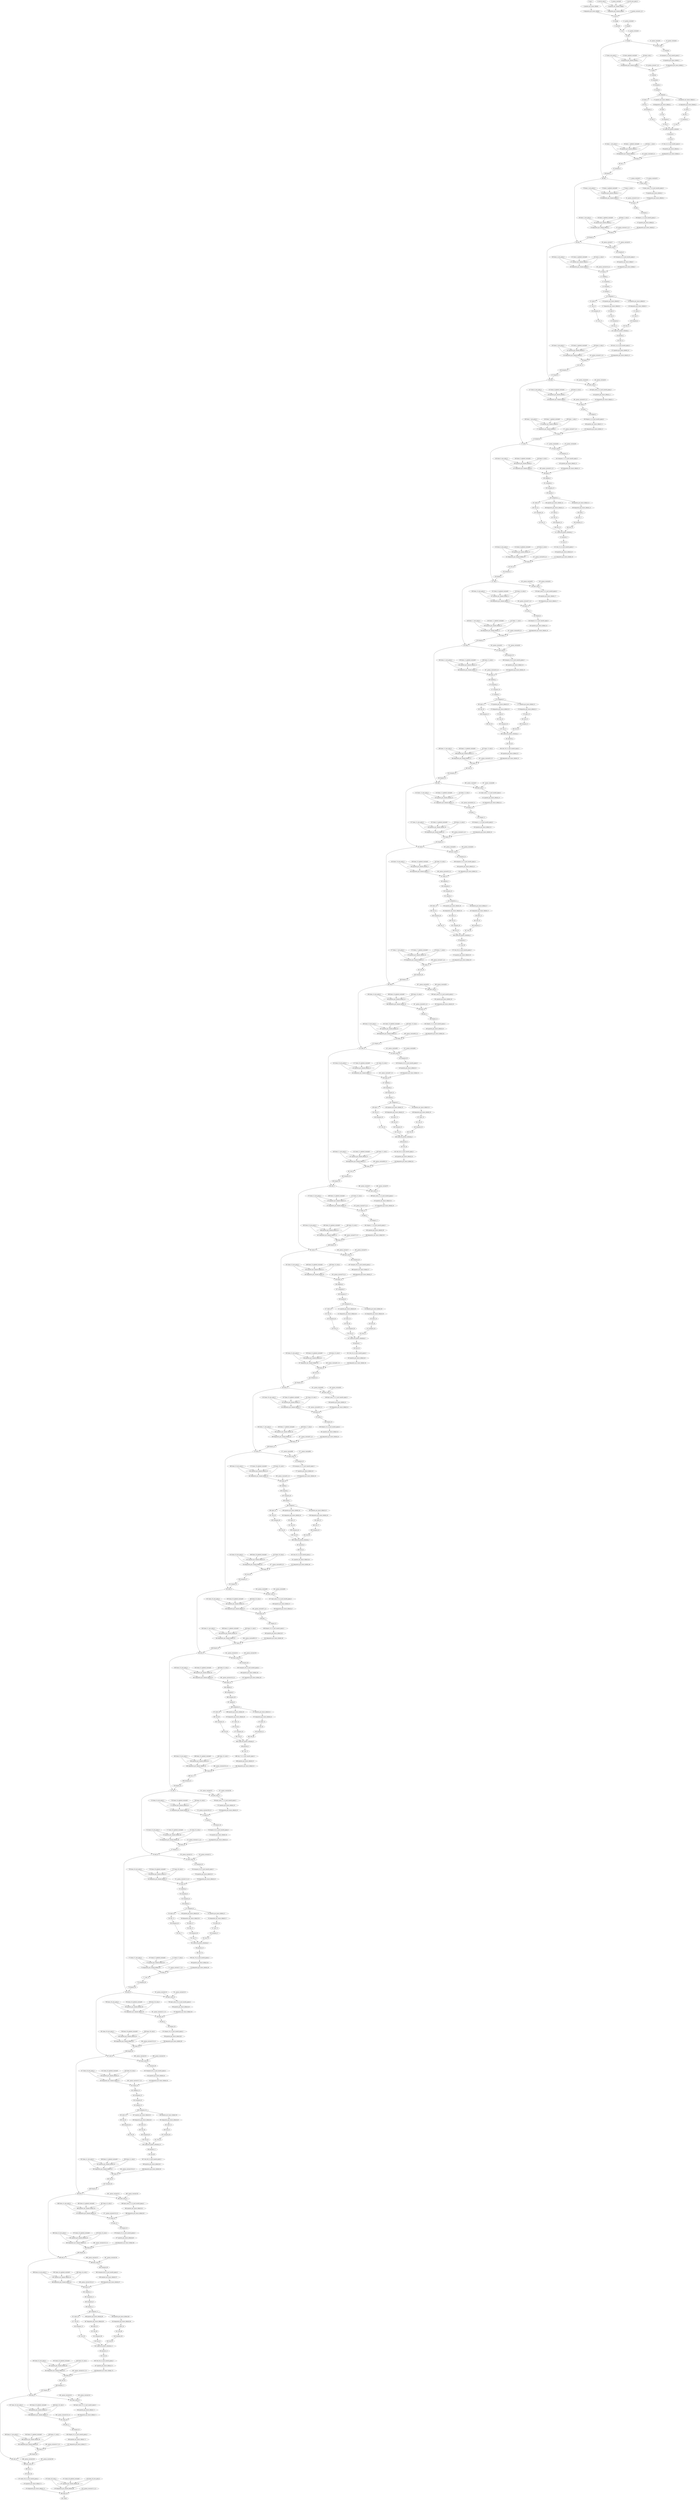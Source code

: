 strict digraph  {
"0 arg0_1" [id=0, type=input];
"1 quantize_per_tensor_default" [id=1, type=quantize_per_tensor];
"2 dequantize_per_tensor_default" [id=2, type=dequantize_per_tensor];
"3 _param_constant0" [id=3, type=get_attr];
"4 conv2d_scale_0" [id=4, type=get_attr];
"5 conv2d_zero_point_0" [id=5, type=get_attr];
"6 quantize_per_channel_default" [id=6, type=quantize_per_channel];
"7 dequantize_per_channel_default" [id=7, type=dequantize_per_channel];
"8 _param_constant1_0_0" [id=8, type=get_attr];
"9 conv2d" [id=9, type=conv2d];
"10 reshape" [id=10, type=reshape];
"11 permute" [id=11, type=permute];
"12 _param_constant2" [id=12, type=get_attr];
"13 expand" [id=13, type=expand];
"14 cat" [id=14, type=cat];
"15 _param_constant3" [id=15, type=get_attr];
"16 add" [id=16, type=add];
"17 dropout" [id=17, type=dropout];
"18 _param_constant4" [id=18, type=get_attr];
"19 _param_constant5" [id=19, type=get_attr];
"20 layer_norm" [id=20, type=layer_norm];
"21 transpose" [id=21, type=transpose];
"22 linear_updated_constant0" [id=22, type=get_attr];
"23 transpose_0_0_nncf_smooth_quant_0" [id=23, type=call_module];
"24 quantize_per_tensor_default_1" [id=24, type=quantize_per_tensor];
"25 dequantize_per_tensor_default_1" [id=25, type=dequantize_per_tensor];
"26 linear_scale_0" [id=26, type=get_attr];
"27 linear_zero_point_0" [id=27, type=get_attr];
"28 quantize_per_channel_default_1" [id=28, type=quantize_per_channel];
"29 dequantize_per_channel_default_1" [id=29, type=dequantize_per_channel];
"30 _param_constant7_0_0" [id=30, type=get_attr];
"31 linear" [id=31, type=linear];
"32 unflatten" [id=32, type=unflatten];
"33 unsqueeze" [id=33, type=unsqueeze];
"34 transpose_1" [id=34, type=transpose];
"35 squeeze" [id=35, type=squeeze];
"36 contiguous" [id=36, type=contiguous];
"37 quantize_per_tensor_default_2" [id=37, type=quantize_per_tensor];
"38 dequantize_per_tensor_default_2" [id=38, type=dequantize_per_tensor];
"39 select" [id=39, type=select];
"40 quantize_per_tensor_default_3" [id=40, type=quantize_per_tensor];
"41 dequantize_per_tensor_default_3" [id=41, type=dequantize_per_tensor];
"42 select_1" [id=42, type=select];
"43 select_2" [id=43, type=select];
"44 view" [id=44, type=view];
"45 transpose_2" [id=45, type=transpose];
"46 view_1" [id=46, type=view];
"47 transpose_3" [id=47, type=transpose];
"48 view_2" [id=48, type=view];
"49 transpose_4" [id=49, type=transpose];
"50 view_3" [id=50, type=view];
"51 view_4" [id=51, type=view];
"52 view_5" [id=52, type=view];
"53 scaled_dot_product_attention" [id=53, type=scaled_dot_product_attention];
"54 permute_1" [id=54, type=permute];
"55 view_6" [id=55, type=view];
"56 linear_1_updated_constant0" [id=56, type=get_attr];
"57 view_6_0_0_nncf_smooth_quant_0" [id=57, type=call_module];
"58 quantize_per_tensor_default_4" [id=58, type=quantize_per_tensor];
"59 dequantize_per_tensor_default_4" [id=59, type=dequantize_per_tensor];
"60 linear_1_scale_0" [id=60, type=get_attr];
"61 linear_1_zero_point_0" [id=61, type=get_attr];
"62 quantize_per_channel_default_2" [id=62, type=quantize_per_channel];
"63 dequantize_per_channel_default_2" [id=63, type=dequantize_per_channel];
"64 _param_constant9_0_0" [id=64, type=get_attr];
"65 linear_1" [id=65, type=linear];
"66 view_7" [id=66, type=view];
"67 transpose_5" [id=67, type=transpose];
"68 dropout_1" [id=68, type=dropout];
"69 add_1" [id=69, type=add];
"70 _param_constant10" [id=70, type=get_attr];
"71 _param_constant11" [id=71, type=get_attr];
"72 layer_norm_1" [id=72, type=layer_norm];
"73 linear_2_updated_constant0" [id=73, type=get_attr];
"74 layer_norm_1_0_0_nncf_smooth_quant_0" [id=74, type=call_module];
"75 quantize_per_tensor_default_5" [id=75, type=quantize_per_tensor];
"76 dequantize_per_tensor_default_5" [id=76, type=dequantize_per_tensor];
"77 linear_2_scale_0" [id=77, type=get_attr];
"78 linear_2_zero_point_0" [id=78, type=get_attr];
"79 quantize_per_channel_default_3" [id=79, type=quantize_per_channel];
"80 dequantize_per_channel_default_3" [id=80, type=dequantize_per_channel];
"81 _param_constant13_0_0" [id=81, type=get_attr];
"82 linear_2" [id=82, type=linear];
"83 gelu" [id=83, type=gelu];
"84 dropout_2" [id=84, type=dropout];
"85 linear_3_updated_constant0" [id=85, type=get_attr];
"86 dropout_2_0_0_nncf_smooth_quant_0" [id=86, type=call_module];
"87 quantize_per_tensor_default_6" [id=87, type=quantize_per_tensor];
"88 dequantize_per_tensor_default_6" [id=88, type=dequantize_per_tensor];
"89 linear_3_scale_0" [id=89, type=get_attr];
"90 linear_3_zero_point_0" [id=90, type=get_attr];
"91 quantize_per_channel_default_4" [id=91, type=quantize_per_channel];
"92 dequantize_per_channel_default_4" [id=92, type=dequantize_per_channel];
"93 _param_constant15_0_0" [id=93, type=get_attr];
"94 linear_3" [id=94, type=linear];
"95 dropout_3" [id=95, type=dropout];
"96 add_2" [id=96, type=add];
"97 _param_constant16" [id=97, type=get_attr];
"98 _param_constant17" [id=98, type=get_attr];
"99 layer_norm_2" [id=99, type=layer_norm];
"100 transpose_6" [id=100, type=transpose];
"101 linear_4_updated_constant0" [id=101, type=get_attr];
"102 transpose_6_0_0_nncf_smooth_quant_0" [id=102, type=call_module];
"103 quantize_per_tensor_default_7" [id=103, type=quantize_per_tensor];
"104 dequantize_per_tensor_default_7" [id=104, type=dequantize_per_tensor];
"105 linear_4_scale_0" [id=105, type=get_attr];
"106 linear_4_zero_point_0" [id=106, type=get_attr];
"107 quantize_per_channel_default_5" [id=107, type=quantize_per_channel];
"108 dequantize_per_channel_default_5" [id=108, type=dequantize_per_channel];
"109 _param_constant19_0_0" [id=109, type=get_attr];
"110 linear_4" [id=110, type=linear];
"111 unflatten_1" [id=111, type=unflatten];
"112 unsqueeze_1" [id=112, type=unsqueeze];
"113 transpose_7" [id=113, type=transpose];
"114 squeeze_1" [id=114, type=squeeze];
"115 contiguous_1" [id=115, type=contiguous];
"116 quantize_per_tensor_default_8" [id=116, type=quantize_per_tensor];
"117 dequantize_per_tensor_default_8" [id=117, type=dequantize_per_tensor];
"118 select_3" [id=118, type=select];
"119 quantize_per_tensor_default_9" [id=119, type=quantize_per_tensor];
"120 dequantize_per_tensor_default_9" [id=120, type=dequantize_per_tensor];
"121 select_4" [id=121, type=select];
"122 select_5" [id=122, type=select];
"123 view_8" [id=123, type=view];
"124 transpose_8" [id=124, type=transpose];
"125 view_9" [id=125, type=view];
"126 transpose_9" [id=126, type=transpose];
"127 view_10" [id=127, type=view];
"128 transpose_10" [id=128, type=transpose];
"129 view_11" [id=129, type=view];
"130 view_12" [id=130, type=view];
"131 view_13" [id=131, type=view];
"132 scaled_dot_product_attention_1" [id=132, type=scaled_dot_product_attention];
"133 permute_2" [id=133, type=permute];
"134 view_14" [id=134, type=view];
"135 linear_5_updated_constant0" [id=135, type=get_attr];
"136 view_14_0_0_nncf_smooth_quant_0" [id=136, type=call_module];
"137 quantize_per_tensor_default_10" [id=137, type=quantize_per_tensor];
"138 dequantize_per_tensor_default_10" [id=138, type=dequantize_per_tensor];
"139 linear_5_scale_0" [id=139, type=get_attr];
"140 linear_5_zero_point_0" [id=140, type=get_attr];
"141 quantize_per_channel_default_6" [id=141, type=quantize_per_channel];
"142 dequantize_per_channel_default_6" [id=142, type=dequantize_per_channel];
"143 _param_constant21_0_0" [id=143, type=get_attr];
"144 linear_5" [id=144, type=linear];
"145 view_15" [id=145, type=view];
"146 transpose_11" [id=146, type=transpose];
"147 dropout_4" [id=147, type=dropout];
"148 add_3" [id=148, type=add];
"149 _param_constant22" [id=149, type=get_attr];
"150 _param_constant23" [id=150, type=get_attr];
"151 layer_norm_3" [id=151, type=layer_norm];
"152 linear_6_updated_constant0" [id=152, type=get_attr];
"153 layer_norm_3_0_0_nncf_smooth_quant_0" [id=153, type=call_module];
"154 quantize_per_tensor_default_11" [id=154, type=quantize_per_tensor];
"155 dequantize_per_tensor_default_11" [id=155, type=dequantize_per_tensor];
"156 linear_6_scale_0" [id=156, type=get_attr];
"157 linear_6_zero_point_0" [id=157, type=get_attr];
"158 quantize_per_channel_default_7" [id=158, type=quantize_per_channel];
"159 dequantize_per_channel_default_7" [id=159, type=dequantize_per_channel];
"160 _param_constant25_0_0" [id=160, type=get_attr];
"161 linear_6" [id=161, type=linear];
"162 gelu_1" [id=162, type=gelu];
"163 dropout_5" [id=163, type=dropout];
"164 linear_7_updated_constant0" [id=164, type=get_attr];
"165 dropout_5_0_0_nncf_smooth_quant_0" [id=165, type=call_module];
"166 quantize_per_tensor_default_12" [id=166, type=quantize_per_tensor];
"167 dequantize_per_tensor_default_12" [id=167, type=dequantize_per_tensor];
"168 linear_7_scale_0" [id=168, type=get_attr];
"169 linear_7_zero_point_0" [id=169, type=get_attr];
"170 quantize_per_channel_default_8" [id=170, type=quantize_per_channel];
"171 dequantize_per_channel_default_8" [id=171, type=dequantize_per_channel];
"172 _param_constant27_0_0" [id=172, type=get_attr];
"173 linear_7" [id=173, type=linear];
"174 dropout_6" [id=174, type=dropout];
"175 add_4" [id=175, type=add];
"176 _param_constant28" [id=176, type=get_attr];
"177 _param_constant29" [id=177, type=get_attr];
"178 layer_norm_4" [id=178, type=layer_norm];
"179 transpose_12" [id=179, type=transpose];
"180 linear_8_updated_constant0" [id=180, type=get_attr];
"181 transpose_12_0_0_nncf_smooth_quant_0" [id=181, type=call_module];
"182 quantize_per_tensor_default_13" [id=182, type=quantize_per_tensor];
"183 dequantize_per_tensor_default_13" [id=183, type=dequantize_per_tensor];
"184 linear_8_scale_0" [id=184, type=get_attr];
"185 linear_8_zero_point_0" [id=185, type=get_attr];
"186 quantize_per_channel_default_9" [id=186, type=quantize_per_channel];
"187 dequantize_per_channel_default_9" [id=187, type=dequantize_per_channel];
"188 _param_constant31_0_0" [id=188, type=get_attr];
"189 linear_8" [id=189, type=linear];
"190 unflatten_2" [id=190, type=unflatten];
"191 unsqueeze_2" [id=191, type=unsqueeze];
"192 transpose_13" [id=192, type=transpose];
"193 squeeze_2" [id=193, type=squeeze];
"194 contiguous_2" [id=194, type=contiguous];
"195 quantize_per_tensor_default_14" [id=195, type=quantize_per_tensor];
"196 dequantize_per_tensor_default_14" [id=196, type=dequantize_per_tensor];
"197 select_6" [id=197, type=select];
"198 quantize_per_tensor_default_15" [id=198, type=quantize_per_tensor];
"199 dequantize_per_tensor_default_15" [id=199, type=dequantize_per_tensor];
"200 select_7" [id=200, type=select];
"201 select_8" [id=201, type=select];
"202 view_16" [id=202, type=view];
"203 transpose_14" [id=203, type=transpose];
"204 view_17" [id=204, type=view];
"205 transpose_15" [id=205, type=transpose];
"206 view_18" [id=206, type=view];
"207 transpose_16" [id=207, type=transpose];
"208 view_19" [id=208, type=view];
"209 view_20" [id=209, type=view];
"210 view_21" [id=210, type=view];
"211 scaled_dot_product_attention_2" [id=211, type=scaled_dot_product_attention];
"212 permute_3" [id=212, type=permute];
"213 view_22" [id=213, type=view];
"214 linear_9_updated_constant0" [id=214, type=get_attr];
"215 view_22_0_0_nncf_smooth_quant_0" [id=215, type=call_module];
"216 quantize_per_tensor_default_16" [id=216, type=quantize_per_tensor];
"217 dequantize_per_tensor_default_16" [id=217, type=dequantize_per_tensor];
"218 linear_9_scale_0" [id=218, type=get_attr];
"219 linear_9_zero_point_0" [id=219, type=get_attr];
"220 quantize_per_channel_default_10" [id=220, type=quantize_per_channel];
"221 dequantize_per_channel_default_10" [id=221, type=dequantize_per_channel];
"222 _param_constant33_0_0" [id=222, type=get_attr];
"223 linear_9" [id=223, type=linear];
"224 view_23" [id=224, type=view];
"225 transpose_17" [id=225, type=transpose];
"226 dropout_7" [id=226, type=dropout];
"227 add_5" [id=227, type=add];
"228 _param_constant34" [id=228, type=get_attr];
"229 _param_constant35" [id=229, type=get_attr];
"230 layer_norm_5" [id=230, type=layer_norm];
"231 linear_10_updated_constant0" [id=231, type=get_attr];
"232 layer_norm_5_0_0_nncf_smooth_quant_0" [id=232, type=call_module];
"233 quantize_per_tensor_default_17" [id=233, type=quantize_per_tensor];
"234 dequantize_per_tensor_default_17" [id=234, type=dequantize_per_tensor];
"235 linear_10_scale_0" [id=235, type=get_attr];
"236 linear_10_zero_point_0" [id=236, type=get_attr];
"237 quantize_per_channel_default_11" [id=237, type=quantize_per_channel];
"238 dequantize_per_channel_default_11" [id=238, type=dequantize_per_channel];
"239 _param_constant37_0_0" [id=239, type=get_attr];
"240 linear_10" [id=240, type=linear];
"241 gelu_2" [id=241, type=gelu];
"242 dropout_8" [id=242, type=dropout];
"243 linear_11_updated_constant0" [id=243, type=get_attr];
"244 dropout_8_0_0_nncf_smooth_quant_0" [id=244, type=call_module];
"245 quantize_per_tensor_default_18" [id=245, type=quantize_per_tensor];
"246 dequantize_per_tensor_default_18" [id=246, type=dequantize_per_tensor];
"247 linear_11_scale_0" [id=247, type=get_attr];
"248 linear_11_zero_point_0" [id=248, type=get_attr];
"249 quantize_per_channel_default_12" [id=249, type=quantize_per_channel];
"250 dequantize_per_channel_default_12" [id=250, type=dequantize_per_channel];
"251 _param_constant39_0_0" [id=251, type=get_attr];
"252 linear_11" [id=252, type=linear];
"253 dropout_9" [id=253, type=dropout];
"254 add_6" [id=254, type=add];
"255 _param_constant40" [id=255, type=get_attr];
"256 _param_constant41" [id=256, type=get_attr];
"257 layer_norm_6" [id=257, type=layer_norm];
"258 transpose_18" [id=258, type=transpose];
"259 linear_12_updated_constant0" [id=259, type=get_attr];
"260 transpose_18_0_0_nncf_smooth_quant_0" [id=260, type=call_module];
"261 quantize_per_tensor_default_19" [id=261, type=quantize_per_tensor];
"262 dequantize_per_tensor_default_19" [id=262, type=dequantize_per_tensor];
"263 linear_12_scale_0" [id=263, type=get_attr];
"264 linear_12_zero_point_0" [id=264, type=get_attr];
"265 quantize_per_channel_default_13" [id=265, type=quantize_per_channel];
"266 dequantize_per_channel_default_13" [id=266, type=dequantize_per_channel];
"267 _param_constant43_0_0" [id=267, type=get_attr];
"268 linear_12" [id=268, type=linear];
"269 unflatten_3" [id=269, type=unflatten];
"270 unsqueeze_3" [id=270, type=unsqueeze];
"271 transpose_19" [id=271, type=transpose];
"272 squeeze_3" [id=272, type=squeeze];
"273 contiguous_3" [id=273, type=contiguous];
"274 quantize_per_tensor_default_20" [id=274, type=quantize_per_tensor];
"275 dequantize_per_tensor_default_20" [id=275, type=dequantize_per_tensor];
"276 select_9" [id=276, type=select];
"277 quantize_per_tensor_default_21" [id=277, type=quantize_per_tensor];
"278 dequantize_per_tensor_default_21" [id=278, type=dequantize_per_tensor];
"279 select_10" [id=279, type=select];
"280 select_11" [id=280, type=select];
"281 view_24" [id=281, type=view];
"282 transpose_20" [id=282, type=transpose];
"283 view_25" [id=283, type=view];
"284 transpose_21" [id=284, type=transpose];
"285 view_26" [id=285, type=view];
"286 transpose_22" [id=286, type=transpose];
"287 view_27" [id=287, type=view];
"288 view_28" [id=288, type=view];
"289 view_29" [id=289, type=view];
"290 scaled_dot_product_attention_3" [id=290, type=scaled_dot_product_attention];
"291 permute_4" [id=291, type=permute];
"292 view_30" [id=292, type=view];
"293 linear_13_updated_constant0" [id=293, type=get_attr];
"294 view_30_0_0_nncf_smooth_quant_0" [id=294, type=call_module];
"295 quantize_per_tensor_default_22" [id=295, type=quantize_per_tensor];
"296 dequantize_per_tensor_default_22" [id=296, type=dequantize_per_tensor];
"297 linear_13_scale_0" [id=297, type=get_attr];
"298 linear_13_zero_point_0" [id=298, type=get_attr];
"299 quantize_per_channel_default_14" [id=299, type=quantize_per_channel];
"300 dequantize_per_channel_default_14" [id=300, type=dequantize_per_channel];
"301 _param_constant45_0_0" [id=301, type=get_attr];
"302 linear_13" [id=302, type=linear];
"303 view_31" [id=303, type=view];
"304 transpose_23" [id=304, type=transpose];
"305 dropout_10" [id=305, type=dropout];
"306 add_7" [id=306, type=add];
"307 _param_constant46" [id=307, type=get_attr];
"308 _param_constant47" [id=308, type=get_attr];
"309 layer_norm_7" [id=309, type=layer_norm];
"310 linear_14_updated_constant0" [id=310, type=get_attr];
"311 layer_norm_7_0_0_nncf_smooth_quant_0" [id=311, type=call_module];
"312 quantize_per_tensor_default_23" [id=312, type=quantize_per_tensor];
"313 dequantize_per_tensor_default_23" [id=313, type=dequantize_per_tensor];
"314 linear_14_scale_0" [id=314, type=get_attr];
"315 linear_14_zero_point_0" [id=315, type=get_attr];
"316 quantize_per_channel_default_15" [id=316, type=quantize_per_channel];
"317 dequantize_per_channel_default_15" [id=317, type=dequantize_per_channel];
"318 _param_constant49_0_0" [id=318, type=get_attr];
"319 linear_14" [id=319, type=linear];
"320 gelu_3" [id=320, type=gelu];
"321 dropout_11" [id=321, type=dropout];
"322 linear_15_updated_constant0" [id=322, type=get_attr];
"323 dropout_11_0_0_nncf_smooth_quant_0" [id=323, type=call_module];
"324 quantize_per_tensor_default_24" [id=324, type=quantize_per_tensor];
"325 dequantize_per_tensor_default_24" [id=325, type=dequantize_per_tensor];
"326 linear_15_scale_0" [id=326, type=get_attr];
"327 linear_15_zero_point_0" [id=327, type=get_attr];
"328 quantize_per_channel_default_16" [id=328, type=quantize_per_channel];
"329 dequantize_per_channel_default_16" [id=329, type=dequantize_per_channel];
"330 _param_constant51_0_0" [id=330, type=get_attr];
"331 linear_15" [id=331, type=linear];
"332 dropout_12" [id=332, type=dropout];
"333 add_8" [id=333, type=add];
"334 _param_constant52" [id=334, type=get_attr];
"335 _param_constant53" [id=335, type=get_attr];
"336 layer_norm_8" [id=336, type=layer_norm];
"337 transpose_24" [id=337, type=transpose];
"338 linear_16_updated_constant0" [id=338, type=get_attr];
"339 transpose_24_0_0_nncf_smooth_quant_0" [id=339, type=call_module];
"340 quantize_per_tensor_default_25" [id=340, type=quantize_per_tensor];
"341 dequantize_per_tensor_default_25" [id=341, type=dequantize_per_tensor];
"342 linear_16_scale_0" [id=342, type=get_attr];
"343 linear_16_zero_point_0" [id=343, type=get_attr];
"344 quantize_per_channel_default_17" [id=344, type=quantize_per_channel];
"345 dequantize_per_channel_default_17" [id=345, type=dequantize_per_channel];
"346 _param_constant55_0_0" [id=346, type=get_attr];
"347 linear_16" [id=347, type=linear];
"348 unflatten_4" [id=348, type=unflatten];
"349 unsqueeze_4" [id=349, type=unsqueeze];
"350 transpose_25" [id=350, type=transpose];
"351 squeeze_4" [id=351, type=squeeze];
"352 contiguous_4" [id=352, type=contiguous];
"353 quantize_per_tensor_default_26" [id=353, type=quantize_per_tensor];
"354 dequantize_per_tensor_default_26" [id=354, type=dequantize_per_tensor];
"355 select_12" [id=355, type=select];
"356 quantize_per_tensor_default_27" [id=356, type=quantize_per_tensor];
"357 dequantize_per_tensor_default_27" [id=357, type=dequantize_per_tensor];
"358 select_13" [id=358, type=select];
"359 select_14" [id=359, type=select];
"360 view_32" [id=360, type=view];
"361 transpose_26" [id=361, type=transpose];
"362 view_33" [id=362, type=view];
"363 transpose_27" [id=363, type=transpose];
"364 view_34" [id=364, type=view];
"365 transpose_28" [id=365, type=transpose];
"366 view_35" [id=366, type=view];
"367 view_36" [id=367, type=view];
"368 view_37" [id=368, type=view];
"369 scaled_dot_product_attention_4" [id=369, type=scaled_dot_product_attention];
"370 permute_5" [id=370, type=permute];
"371 view_38" [id=371, type=view];
"372 linear_17_updated_constant0" [id=372, type=get_attr];
"373 view_38_0_0_nncf_smooth_quant_0" [id=373, type=call_module];
"374 quantize_per_tensor_default_28" [id=374, type=quantize_per_tensor];
"375 dequantize_per_tensor_default_28" [id=375, type=dequantize_per_tensor];
"376 linear_17_scale_0" [id=376, type=get_attr];
"377 linear_17_zero_point_0" [id=377, type=get_attr];
"378 quantize_per_channel_default_18" [id=378, type=quantize_per_channel];
"379 dequantize_per_channel_default_18" [id=379, type=dequantize_per_channel];
"380 _param_constant57_0_0" [id=380, type=get_attr];
"381 linear_17" [id=381, type=linear];
"382 view_39" [id=382, type=view];
"383 transpose_29" [id=383, type=transpose];
"384 dropout_13" [id=384, type=dropout];
"385 add_9" [id=385, type=add];
"386 _param_constant58" [id=386, type=get_attr];
"387 _param_constant59" [id=387, type=get_attr];
"388 layer_norm_9" [id=388, type=layer_norm];
"389 linear_18_updated_constant0" [id=389, type=get_attr];
"390 layer_norm_9_0_0_nncf_smooth_quant_0" [id=390, type=call_module];
"391 quantize_per_tensor_default_29" [id=391, type=quantize_per_tensor];
"392 dequantize_per_tensor_default_29" [id=392, type=dequantize_per_tensor];
"393 linear_18_scale_0" [id=393, type=get_attr];
"394 linear_18_zero_point_0" [id=394, type=get_attr];
"395 quantize_per_channel_default_19" [id=395, type=quantize_per_channel];
"396 dequantize_per_channel_default_19" [id=396, type=dequantize_per_channel];
"397 _param_constant61_0_0" [id=397, type=get_attr];
"398 linear_18" [id=398, type=linear];
"399 gelu_4" [id=399, type=gelu];
"400 dropout_14" [id=400, type=dropout];
"401 linear_19_updated_constant0" [id=401, type=get_attr];
"402 dropout_14_0_0_nncf_smooth_quant_0" [id=402, type=call_module];
"403 quantize_per_tensor_default_30" [id=403, type=quantize_per_tensor];
"404 dequantize_per_tensor_default_30" [id=404, type=dequantize_per_tensor];
"405 linear_19_scale_0" [id=405, type=get_attr];
"406 linear_19_zero_point_0" [id=406, type=get_attr];
"407 quantize_per_channel_default_20" [id=407, type=quantize_per_channel];
"408 dequantize_per_channel_default_20" [id=408, type=dequantize_per_channel];
"409 _param_constant63_0_0" [id=409, type=get_attr];
"410 linear_19" [id=410, type=linear];
"411 dropout_15" [id=411, type=dropout];
"412 add_10" [id=412, type=add];
"413 _param_constant64" [id=413, type=get_attr];
"414 _param_constant65" [id=414, type=get_attr];
"415 layer_norm_10" [id=415, type=layer_norm];
"416 transpose_30" [id=416, type=transpose];
"417 linear_20_updated_constant0" [id=417, type=get_attr];
"418 transpose_30_0_0_nncf_smooth_quant_0" [id=418, type=call_module];
"419 quantize_per_tensor_default_31" [id=419, type=quantize_per_tensor];
"420 dequantize_per_tensor_default_31" [id=420, type=dequantize_per_tensor];
"421 linear_20_scale_0" [id=421, type=get_attr];
"422 linear_20_zero_point_0" [id=422, type=get_attr];
"423 quantize_per_channel_default_21" [id=423, type=quantize_per_channel];
"424 dequantize_per_channel_default_21" [id=424, type=dequantize_per_channel];
"425 _param_constant67_0_0" [id=425, type=get_attr];
"426 linear_20" [id=426, type=linear];
"427 unflatten_5" [id=427, type=unflatten];
"428 unsqueeze_5" [id=428, type=unsqueeze];
"429 transpose_31" [id=429, type=transpose];
"430 squeeze_5" [id=430, type=squeeze];
"431 contiguous_5" [id=431, type=contiguous];
"432 quantize_per_tensor_default_32" [id=432, type=quantize_per_tensor];
"433 dequantize_per_tensor_default_32" [id=433, type=dequantize_per_tensor];
"434 select_15" [id=434, type=select];
"435 quantize_per_tensor_default_33" [id=435, type=quantize_per_tensor];
"436 dequantize_per_tensor_default_33" [id=436, type=dequantize_per_tensor];
"437 select_16" [id=437, type=select];
"438 select_17" [id=438, type=select];
"439 view_40" [id=439, type=view];
"440 transpose_32" [id=440, type=transpose];
"441 view_41" [id=441, type=view];
"442 transpose_33" [id=442, type=transpose];
"443 view_42" [id=443, type=view];
"444 transpose_34" [id=444, type=transpose];
"445 view_43" [id=445, type=view];
"446 view_44" [id=446, type=view];
"447 view_45" [id=447, type=view];
"448 scaled_dot_product_attention_5" [id=448, type=scaled_dot_product_attention];
"449 permute_6" [id=449, type=permute];
"450 view_46" [id=450, type=view];
"451 linear_21_updated_constant0" [id=451, type=get_attr];
"452 view_46_0_0_nncf_smooth_quant_0" [id=452, type=call_module];
"453 quantize_per_tensor_default_34" [id=453, type=quantize_per_tensor];
"454 dequantize_per_tensor_default_34" [id=454, type=dequantize_per_tensor];
"455 linear_21_scale_0" [id=455, type=get_attr];
"456 linear_21_zero_point_0" [id=456, type=get_attr];
"457 quantize_per_channel_default_22" [id=457, type=quantize_per_channel];
"458 dequantize_per_channel_default_22" [id=458, type=dequantize_per_channel];
"459 _param_constant69_0_0" [id=459, type=get_attr];
"460 linear_21" [id=460, type=linear];
"461 view_47" [id=461, type=view];
"462 transpose_35" [id=462, type=transpose];
"463 dropout_16" [id=463, type=dropout];
"464 add_11" [id=464, type=add];
"465 _param_constant70" [id=465, type=get_attr];
"466 _param_constant71" [id=466, type=get_attr];
"467 layer_norm_11" [id=467, type=layer_norm];
"468 linear_22_updated_constant0" [id=468, type=get_attr];
"469 layer_norm_11_0_0_nncf_smooth_quant_0" [id=469, type=call_module];
"470 quantize_per_tensor_default_35" [id=470, type=quantize_per_tensor];
"471 dequantize_per_tensor_default_35" [id=471, type=dequantize_per_tensor];
"472 linear_22_scale_0" [id=472, type=get_attr];
"473 linear_22_zero_point_0" [id=473, type=get_attr];
"474 quantize_per_channel_default_23" [id=474, type=quantize_per_channel];
"475 dequantize_per_channel_default_23" [id=475, type=dequantize_per_channel];
"476 _param_constant73_0_0" [id=476, type=get_attr];
"477 linear_22" [id=477, type=linear];
"478 gelu_5" [id=478, type=gelu];
"479 dropout_17" [id=479, type=dropout];
"480 linear_23_updated_constant0" [id=480, type=get_attr];
"481 dropout_17_0_0_nncf_smooth_quant_0" [id=481, type=call_module];
"482 quantize_per_tensor_default_36" [id=482, type=quantize_per_tensor];
"483 dequantize_per_tensor_default_36" [id=483, type=dequantize_per_tensor];
"484 linear_23_scale_0" [id=484, type=get_attr];
"485 linear_23_zero_point_0" [id=485, type=get_attr];
"486 quantize_per_channel_default_24" [id=486, type=quantize_per_channel];
"487 dequantize_per_channel_default_24" [id=487, type=dequantize_per_channel];
"488 _param_constant75_0_0" [id=488, type=get_attr];
"489 linear_23" [id=489, type=linear];
"490 dropout_18" [id=490, type=dropout];
"491 add_12" [id=491, type=add];
"492 _param_constant76" [id=492, type=get_attr];
"493 _param_constant77" [id=493, type=get_attr];
"494 layer_norm_12" [id=494, type=layer_norm];
"495 transpose_36" [id=495, type=transpose];
"496 linear_24_updated_constant0" [id=496, type=get_attr];
"497 transpose_36_0_0_nncf_smooth_quant_0" [id=497, type=call_module];
"498 quantize_per_tensor_default_37" [id=498, type=quantize_per_tensor];
"499 dequantize_per_tensor_default_37" [id=499, type=dequantize_per_tensor];
"500 linear_24_scale_0" [id=500, type=get_attr];
"501 linear_24_zero_point_0" [id=501, type=get_attr];
"502 quantize_per_channel_default_25" [id=502, type=quantize_per_channel];
"503 dequantize_per_channel_default_25" [id=503, type=dequantize_per_channel];
"504 _param_constant79_0_0" [id=504, type=get_attr];
"505 linear_24" [id=505, type=linear];
"506 unflatten_6" [id=506, type=unflatten];
"507 unsqueeze_6" [id=507, type=unsqueeze];
"508 transpose_37" [id=508, type=transpose];
"509 squeeze_6" [id=509, type=squeeze];
"510 contiguous_6" [id=510, type=contiguous];
"511 quantize_per_tensor_default_38" [id=511, type=quantize_per_tensor];
"512 dequantize_per_tensor_default_38" [id=512, type=dequantize_per_tensor];
"513 select_18" [id=513, type=select];
"514 quantize_per_tensor_default_39" [id=514, type=quantize_per_tensor];
"515 dequantize_per_tensor_default_39" [id=515, type=dequantize_per_tensor];
"516 select_19" [id=516, type=select];
"517 select_20" [id=517, type=select];
"518 view_48" [id=518, type=view];
"519 transpose_38" [id=519, type=transpose];
"520 view_49" [id=520, type=view];
"521 transpose_39" [id=521, type=transpose];
"522 view_50" [id=522, type=view];
"523 transpose_40" [id=523, type=transpose];
"524 view_51" [id=524, type=view];
"525 view_52" [id=525, type=view];
"526 view_53" [id=526, type=view];
"527 scaled_dot_product_attention_6" [id=527, type=scaled_dot_product_attention];
"528 permute_7" [id=528, type=permute];
"529 view_54" [id=529, type=view];
"530 linear_25_updated_constant0" [id=530, type=get_attr];
"531 view_54_0_0_nncf_smooth_quant_0" [id=531, type=call_module];
"532 quantize_per_tensor_default_40" [id=532, type=quantize_per_tensor];
"533 dequantize_per_tensor_default_40" [id=533, type=dequantize_per_tensor];
"534 linear_25_scale_0" [id=534, type=get_attr];
"535 linear_25_zero_point_0" [id=535, type=get_attr];
"536 quantize_per_channel_default_26" [id=536, type=quantize_per_channel];
"537 dequantize_per_channel_default_26" [id=537, type=dequantize_per_channel];
"538 _param_constant81_0_0" [id=538, type=get_attr];
"539 linear_25" [id=539, type=linear];
"540 view_55" [id=540, type=view];
"541 transpose_41" [id=541, type=transpose];
"542 dropout_19" [id=542, type=dropout];
"543 add_13" [id=543, type=add];
"544 _param_constant82" [id=544, type=get_attr];
"545 _param_constant83" [id=545, type=get_attr];
"546 layer_norm_13" [id=546, type=layer_norm];
"547 linear_26_updated_constant0" [id=547, type=get_attr];
"548 layer_norm_13_0_0_nncf_smooth_quant_0" [id=548, type=call_module];
"549 quantize_per_tensor_default_41" [id=549, type=quantize_per_tensor];
"550 dequantize_per_tensor_default_41" [id=550, type=dequantize_per_tensor];
"551 linear_26_scale_0" [id=551, type=get_attr];
"552 linear_26_zero_point_0" [id=552, type=get_attr];
"553 quantize_per_channel_default_27" [id=553, type=quantize_per_channel];
"554 dequantize_per_channel_default_27" [id=554, type=dequantize_per_channel];
"555 _param_constant85_0_0" [id=555, type=get_attr];
"556 linear_26" [id=556, type=linear];
"557 gelu_6" [id=557, type=gelu];
"558 dropout_20" [id=558, type=dropout];
"559 linear_27_updated_constant0" [id=559, type=get_attr];
"560 dropout_20_0_0_nncf_smooth_quant_0" [id=560, type=call_module];
"561 quantize_per_tensor_default_42" [id=561, type=quantize_per_tensor];
"562 dequantize_per_tensor_default_42" [id=562, type=dequantize_per_tensor];
"563 linear_27_scale_0" [id=563, type=get_attr];
"564 linear_27_zero_point_0" [id=564, type=get_attr];
"565 quantize_per_channel_default_28" [id=565, type=quantize_per_channel];
"566 dequantize_per_channel_default_28" [id=566, type=dequantize_per_channel];
"567 _param_constant87_0_0" [id=567, type=get_attr];
"568 linear_27" [id=568, type=linear];
"569 dropout_21" [id=569, type=dropout];
"570 add_14" [id=570, type=add];
"571 _param_constant88" [id=571, type=get_attr];
"572 _param_constant89" [id=572, type=get_attr];
"573 layer_norm_14" [id=573, type=layer_norm];
"574 transpose_42" [id=574, type=transpose];
"575 linear_28_updated_constant0" [id=575, type=get_attr];
"576 transpose_42_0_0_nncf_smooth_quant_0" [id=576, type=call_module];
"577 quantize_per_tensor_default_43" [id=577, type=quantize_per_tensor];
"578 dequantize_per_tensor_default_43" [id=578, type=dequantize_per_tensor];
"579 linear_28_scale_0" [id=579, type=get_attr];
"580 linear_28_zero_point_0" [id=580, type=get_attr];
"581 quantize_per_channel_default_29" [id=581, type=quantize_per_channel];
"582 dequantize_per_channel_default_29" [id=582, type=dequantize_per_channel];
"583 _param_constant91_0_0" [id=583, type=get_attr];
"584 linear_28" [id=584, type=linear];
"585 unflatten_7" [id=585, type=unflatten];
"586 unsqueeze_7" [id=586, type=unsqueeze];
"587 transpose_43" [id=587, type=transpose];
"588 squeeze_7" [id=588, type=squeeze];
"589 contiguous_7" [id=589, type=contiguous];
"590 quantize_per_tensor_default_44" [id=590, type=quantize_per_tensor];
"591 dequantize_per_tensor_default_44" [id=591, type=dequantize_per_tensor];
"592 select_21" [id=592, type=select];
"593 quantize_per_tensor_default_45" [id=593, type=quantize_per_tensor];
"594 dequantize_per_tensor_default_45" [id=594, type=dequantize_per_tensor];
"595 select_22" [id=595, type=select];
"596 select_23" [id=596, type=select];
"597 view_56" [id=597, type=view];
"598 transpose_44" [id=598, type=transpose];
"599 view_57" [id=599, type=view];
"600 transpose_45" [id=600, type=transpose];
"601 view_58" [id=601, type=view];
"602 transpose_46" [id=602, type=transpose];
"603 view_59" [id=603, type=view];
"604 view_60" [id=604, type=view];
"605 view_61" [id=605, type=view];
"606 scaled_dot_product_attention_7" [id=606, type=scaled_dot_product_attention];
"607 permute_8" [id=607, type=permute];
"608 view_62" [id=608, type=view];
"609 linear_29_updated_constant0" [id=609, type=get_attr];
"610 view_62_0_0_nncf_smooth_quant_0" [id=610, type=call_module];
"611 quantize_per_tensor_default_46" [id=611, type=quantize_per_tensor];
"612 dequantize_per_tensor_default_46" [id=612, type=dequantize_per_tensor];
"613 linear_29_scale_0" [id=613, type=get_attr];
"614 linear_29_zero_point_0" [id=614, type=get_attr];
"615 quantize_per_channel_default_30" [id=615, type=quantize_per_channel];
"616 dequantize_per_channel_default_30" [id=616, type=dequantize_per_channel];
"617 _param_constant93_0_0" [id=617, type=get_attr];
"618 linear_29" [id=618, type=linear];
"619 view_63" [id=619, type=view];
"620 transpose_47" [id=620, type=transpose];
"621 dropout_22" [id=621, type=dropout];
"622 add_15" [id=622, type=add];
"623 _param_constant94" [id=623, type=get_attr];
"624 _param_constant95" [id=624, type=get_attr];
"625 layer_norm_15" [id=625, type=layer_norm];
"626 linear_30_updated_constant0" [id=626, type=get_attr];
"627 layer_norm_15_0_0_nncf_smooth_quant_0" [id=627, type=call_module];
"628 quantize_per_tensor_default_47" [id=628, type=quantize_per_tensor];
"629 dequantize_per_tensor_default_47" [id=629, type=dequantize_per_tensor];
"630 linear_30_scale_0" [id=630, type=get_attr];
"631 linear_30_zero_point_0" [id=631, type=get_attr];
"632 quantize_per_channel_default_31" [id=632, type=quantize_per_channel];
"633 dequantize_per_channel_default_31" [id=633, type=dequantize_per_channel];
"634 _param_constant97_0_0" [id=634, type=get_attr];
"635 linear_30" [id=635, type=linear];
"636 gelu_7" [id=636, type=gelu];
"637 dropout_23" [id=637, type=dropout];
"638 linear_31_updated_constant0" [id=638, type=get_attr];
"639 dropout_23_0_0_nncf_smooth_quant_0" [id=639, type=call_module];
"640 quantize_per_tensor_default_48" [id=640, type=quantize_per_tensor];
"641 dequantize_per_tensor_default_48" [id=641, type=dequantize_per_tensor];
"642 linear_31_scale_0" [id=642, type=get_attr];
"643 linear_31_zero_point_0" [id=643, type=get_attr];
"644 quantize_per_channel_default_32" [id=644, type=quantize_per_channel];
"645 dequantize_per_channel_default_32" [id=645, type=dequantize_per_channel];
"646 _param_constant99_0_0" [id=646, type=get_attr];
"647 linear_31" [id=647, type=linear];
"648 dropout_24" [id=648, type=dropout];
"649 add_16" [id=649, type=add];
"650 _param_constant100" [id=650, type=get_attr];
"651 _param_constant101" [id=651, type=get_attr];
"652 layer_norm_16" [id=652, type=layer_norm];
"653 transpose_48" [id=653, type=transpose];
"654 linear_32_updated_constant0" [id=654, type=get_attr];
"655 transpose_48_0_0_nncf_smooth_quant_0" [id=655, type=call_module];
"656 quantize_per_tensor_default_49" [id=656, type=quantize_per_tensor];
"657 dequantize_per_tensor_default_49" [id=657, type=dequantize_per_tensor];
"658 linear_32_scale_0" [id=658, type=get_attr];
"659 linear_32_zero_point_0" [id=659, type=get_attr];
"660 quantize_per_channel_default_33" [id=660, type=quantize_per_channel];
"661 dequantize_per_channel_default_33" [id=661, type=dequantize_per_channel];
"662 _param_constant103_0_0" [id=662, type=get_attr];
"663 linear_32" [id=663, type=linear];
"664 unflatten_8" [id=664, type=unflatten];
"665 unsqueeze_8" [id=665, type=unsqueeze];
"666 transpose_49" [id=666, type=transpose];
"667 squeeze_8" [id=667, type=squeeze];
"668 contiguous_8" [id=668, type=contiguous];
"669 quantize_per_tensor_default_50" [id=669, type=quantize_per_tensor];
"670 dequantize_per_tensor_default_50" [id=670, type=dequantize_per_tensor];
"671 select_24" [id=671, type=select];
"672 quantize_per_tensor_default_51" [id=672, type=quantize_per_tensor];
"673 dequantize_per_tensor_default_51" [id=673, type=dequantize_per_tensor];
"674 select_25" [id=674, type=select];
"675 select_26" [id=675, type=select];
"676 view_64" [id=676, type=view];
"677 transpose_50" [id=677, type=transpose];
"678 view_65" [id=678, type=view];
"679 transpose_51" [id=679, type=transpose];
"680 view_66" [id=680, type=view];
"681 transpose_52" [id=681, type=transpose];
"682 view_67" [id=682, type=view];
"683 view_68" [id=683, type=view];
"684 view_69" [id=684, type=view];
"685 scaled_dot_product_attention_8" [id=685, type=scaled_dot_product_attention];
"686 permute_9" [id=686, type=permute];
"687 view_70" [id=687, type=view];
"688 linear_33_updated_constant0" [id=688, type=get_attr];
"689 view_70_0_0_nncf_smooth_quant_0" [id=689, type=call_module];
"690 quantize_per_tensor_default_52" [id=690, type=quantize_per_tensor];
"691 dequantize_per_tensor_default_52" [id=691, type=dequantize_per_tensor];
"692 linear_33_scale_0" [id=692, type=get_attr];
"693 linear_33_zero_point_0" [id=693, type=get_attr];
"694 quantize_per_channel_default_34" [id=694, type=quantize_per_channel];
"695 dequantize_per_channel_default_34" [id=695, type=dequantize_per_channel];
"696 _param_constant105_0_0" [id=696, type=get_attr];
"697 linear_33" [id=697, type=linear];
"698 view_71" [id=698, type=view];
"699 transpose_53" [id=699, type=transpose];
"700 dropout_25" [id=700, type=dropout];
"701 add_17" [id=701, type=add];
"702 _param_constant106" [id=702, type=get_attr];
"703 _param_constant107" [id=703, type=get_attr];
"704 layer_norm_17" [id=704, type=layer_norm];
"705 linear_34_updated_constant0" [id=705, type=get_attr];
"706 layer_norm_17_0_0_nncf_smooth_quant_0" [id=706, type=call_module];
"707 quantize_per_tensor_default_53" [id=707, type=quantize_per_tensor];
"708 dequantize_per_tensor_default_53" [id=708, type=dequantize_per_tensor];
"709 linear_34_scale_0" [id=709, type=get_attr];
"710 linear_34_zero_point_0" [id=710, type=get_attr];
"711 quantize_per_channel_default_35" [id=711, type=quantize_per_channel];
"712 dequantize_per_channel_default_35" [id=712, type=dequantize_per_channel];
"713 _param_constant109_0_0" [id=713, type=get_attr];
"714 linear_34" [id=714, type=linear];
"715 gelu_8" [id=715, type=gelu];
"716 dropout_26" [id=716, type=dropout];
"717 linear_35_updated_constant0" [id=717, type=get_attr];
"718 dropout_26_0_0_nncf_smooth_quant_0" [id=718, type=call_module];
"719 quantize_per_tensor_default_54" [id=719, type=quantize_per_tensor];
"720 dequantize_per_tensor_default_54" [id=720, type=dequantize_per_tensor];
"721 linear_35_scale_0" [id=721, type=get_attr];
"722 linear_35_zero_point_0" [id=722, type=get_attr];
"723 quantize_per_channel_default_36" [id=723, type=quantize_per_channel];
"724 dequantize_per_channel_default_36" [id=724, type=dequantize_per_channel];
"725 _param_constant111_0_0" [id=725, type=get_attr];
"726 linear_35" [id=726, type=linear];
"727 dropout_27" [id=727, type=dropout];
"728 add_18" [id=728, type=add];
"729 _param_constant112" [id=729, type=get_attr];
"730 _param_constant113" [id=730, type=get_attr];
"731 layer_norm_18" [id=731, type=layer_norm];
"732 transpose_54" [id=732, type=transpose];
"733 linear_36_updated_constant0" [id=733, type=get_attr];
"734 transpose_54_0_0_nncf_smooth_quant_0" [id=734, type=call_module];
"735 quantize_per_tensor_default_55" [id=735, type=quantize_per_tensor];
"736 dequantize_per_tensor_default_55" [id=736, type=dequantize_per_tensor];
"737 linear_36_scale_0" [id=737, type=get_attr];
"738 linear_36_zero_point_0" [id=738, type=get_attr];
"739 quantize_per_channel_default_37" [id=739, type=quantize_per_channel];
"740 dequantize_per_channel_default_37" [id=740, type=dequantize_per_channel];
"741 _param_constant115_0_0" [id=741, type=get_attr];
"742 linear_36" [id=742, type=linear];
"743 unflatten_9" [id=743, type=unflatten];
"744 unsqueeze_9" [id=744, type=unsqueeze];
"745 transpose_55" [id=745, type=transpose];
"746 squeeze_9" [id=746, type=squeeze];
"747 contiguous_9" [id=747, type=contiguous];
"748 quantize_per_tensor_default_56" [id=748, type=quantize_per_tensor];
"749 dequantize_per_tensor_default_56" [id=749, type=dequantize_per_tensor];
"750 select_27" [id=750, type=select];
"751 quantize_per_tensor_default_57" [id=751, type=quantize_per_tensor];
"752 dequantize_per_tensor_default_57" [id=752, type=dequantize_per_tensor];
"753 select_28" [id=753, type=select];
"754 select_29" [id=754, type=select];
"755 view_72" [id=755, type=view];
"756 transpose_56" [id=756, type=transpose];
"757 view_73" [id=757, type=view];
"758 transpose_57" [id=758, type=transpose];
"759 view_74" [id=759, type=view];
"760 transpose_58" [id=760, type=transpose];
"761 view_75" [id=761, type=view];
"762 view_76" [id=762, type=view];
"763 view_77" [id=763, type=view];
"764 scaled_dot_product_attention_9" [id=764, type=scaled_dot_product_attention];
"765 permute_10" [id=765, type=permute];
"766 view_78" [id=766, type=view];
"767 linear_37_updated_constant0" [id=767, type=get_attr];
"768 view_78_0_0_nncf_smooth_quant_0" [id=768, type=call_module];
"769 quantize_per_tensor_default_58" [id=769, type=quantize_per_tensor];
"770 dequantize_per_tensor_default_58" [id=770, type=dequantize_per_tensor];
"771 linear_37_scale_0" [id=771, type=get_attr];
"772 linear_37_zero_point_0" [id=772, type=get_attr];
"773 quantize_per_channel_default_38" [id=773, type=quantize_per_channel];
"774 dequantize_per_channel_default_38" [id=774, type=dequantize_per_channel];
"775 _param_constant117_0_0" [id=775, type=get_attr];
"776 linear_37" [id=776, type=linear];
"777 view_79" [id=777, type=view];
"778 transpose_59" [id=778, type=transpose];
"779 dropout_28" [id=779, type=dropout];
"780 add_19" [id=780, type=add];
"781 _param_constant118" [id=781, type=get_attr];
"782 _param_constant119" [id=782, type=get_attr];
"783 layer_norm_19" [id=783, type=layer_norm];
"784 linear_38_updated_constant0" [id=784, type=get_attr];
"785 layer_norm_19_0_0_nncf_smooth_quant_0" [id=785, type=call_module];
"786 quantize_per_tensor_default_59" [id=786, type=quantize_per_tensor];
"787 dequantize_per_tensor_default_59" [id=787, type=dequantize_per_tensor];
"788 linear_38_scale_0" [id=788, type=get_attr];
"789 linear_38_zero_point_0" [id=789, type=get_attr];
"790 quantize_per_channel_default_39" [id=790, type=quantize_per_channel];
"791 dequantize_per_channel_default_39" [id=791, type=dequantize_per_channel];
"792 _param_constant121_0_0" [id=792, type=get_attr];
"793 linear_38" [id=793, type=linear];
"794 gelu_9" [id=794, type=gelu];
"795 dropout_29" [id=795, type=dropout];
"796 linear_39_updated_constant0" [id=796, type=get_attr];
"797 dropout_29_0_0_nncf_smooth_quant_0" [id=797, type=call_module];
"798 quantize_per_tensor_default_60" [id=798, type=quantize_per_tensor];
"799 dequantize_per_tensor_default_60" [id=799, type=dequantize_per_tensor];
"800 linear_39_scale_0" [id=800, type=get_attr];
"801 linear_39_zero_point_0" [id=801, type=get_attr];
"802 quantize_per_channel_default_40" [id=802, type=quantize_per_channel];
"803 dequantize_per_channel_default_40" [id=803, type=dequantize_per_channel];
"804 _param_constant123_0_0" [id=804, type=get_attr];
"805 linear_39" [id=805, type=linear];
"806 dropout_30" [id=806, type=dropout];
"807 add_20" [id=807, type=add];
"808 _param_constant124" [id=808, type=get_attr];
"809 _param_constant125" [id=809, type=get_attr];
"810 layer_norm_20" [id=810, type=layer_norm];
"811 transpose_60" [id=811, type=transpose];
"812 linear_40_updated_constant0" [id=812, type=get_attr];
"813 transpose_60_0_0_nncf_smooth_quant_0" [id=813, type=call_module];
"814 quantize_per_tensor_default_61" [id=814, type=quantize_per_tensor];
"815 dequantize_per_tensor_default_61" [id=815, type=dequantize_per_tensor];
"816 linear_40_scale_0" [id=816, type=get_attr];
"817 linear_40_zero_point_0" [id=817, type=get_attr];
"818 quantize_per_channel_default_41" [id=818, type=quantize_per_channel];
"819 dequantize_per_channel_default_41" [id=819, type=dequantize_per_channel];
"820 _param_constant127_0_0" [id=820, type=get_attr];
"821 linear_40" [id=821, type=linear];
"822 unflatten_10" [id=822, type=unflatten];
"823 unsqueeze_10" [id=823, type=unsqueeze];
"824 transpose_61" [id=824, type=transpose];
"825 squeeze_10" [id=825, type=squeeze];
"826 contiguous_10" [id=826, type=contiguous];
"827 quantize_per_tensor_default_62" [id=827, type=quantize_per_tensor];
"828 dequantize_per_tensor_default_62" [id=828, type=dequantize_per_tensor];
"829 select_30" [id=829, type=select];
"830 quantize_per_tensor_default_63" [id=830, type=quantize_per_tensor];
"831 dequantize_per_tensor_default_63" [id=831, type=dequantize_per_tensor];
"832 select_31" [id=832, type=select];
"833 select_32" [id=833, type=select];
"834 view_80" [id=834, type=view];
"835 transpose_62" [id=835, type=transpose];
"836 view_81" [id=836, type=view];
"837 transpose_63" [id=837, type=transpose];
"838 view_82" [id=838, type=view];
"839 transpose_64" [id=839, type=transpose];
"840 view_83" [id=840, type=view];
"841 view_84" [id=841, type=view];
"842 view_85" [id=842, type=view];
"843 scaled_dot_product_attention_10" [id=843, type=scaled_dot_product_attention];
"844 permute_11" [id=844, type=permute];
"845 view_86" [id=845, type=view];
"846 linear_41_updated_constant0" [id=846, type=get_attr];
"847 view_86_0_0_nncf_smooth_quant_0" [id=847, type=call_module];
"848 quantize_per_tensor_default_64" [id=848, type=quantize_per_tensor];
"849 dequantize_per_tensor_default_64" [id=849, type=dequantize_per_tensor];
"850 linear_41_scale_0" [id=850, type=get_attr];
"851 linear_41_zero_point_0" [id=851, type=get_attr];
"852 quantize_per_channel_default_42" [id=852, type=quantize_per_channel];
"853 dequantize_per_channel_default_42" [id=853, type=dequantize_per_channel];
"854 _param_constant129_0_0" [id=854, type=get_attr];
"855 linear_41" [id=855, type=linear];
"856 view_87" [id=856, type=view];
"857 transpose_65" [id=857, type=transpose];
"858 dropout_31" [id=858, type=dropout];
"859 add_21" [id=859, type=add];
"860 _param_constant130" [id=860, type=get_attr];
"861 _param_constant131" [id=861, type=get_attr];
"862 layer_norm_21" [id=862, type=layer_norm];
"863 linear_42_updated_constant0" [id=863, type=get_attr];
"864 layer_norm_21_0_0_nncf_smooth_quant_0" [id=864, type=call_module];
"865 quantize_per_tensor_default_65" [id=865, type=quantize_per_tensor];
"866 dequantize_per_tensor_default_65" [id=866, type=dequantize_per_tensor];
"867 linear_42_scale_0" [id=867, type=get_attr];
"868 linear_42_zero_point_0" [id=868, type=get_attr];
"869 quantize_per_channel_default_43" [id=869, type=quantize_per_channel];
"870 dequantize_per_channel_default_43" [id=870, type=dequantize_per_channel];
"871 _param_constant133_0_0" [id=871, type=get_attr];
"872 linear_42" [id=872, type=linear];
"873 gelu_10" [id=873, type=gelu];
"874 dropout_32" [id=874, type=dropout];
"875 linear_43_updated_constant0" [id=875, type=get_attr];
"876 dropout_32_0_0_nncf_smooth_quant_0" [id=876, type=call_module];
"877 quantize_per_tensor_default_66" [id=877, type=quantize_per_tensor];
"878 dequantize_per_tensor_default_66" [id=878, type=dequantize_per_tensor];
"879 linear_43_scale_0" [id=879, type=get_attr];
"880 linear_43_zero_point_0" [id=880, type=get_attr];
"881 quantize_per_channel_default_44" [id=881, type=quantize_per_channel];
"882 dequantize_per_channel_default_44" [id=882, type=dequantize_per_channel];
"883 _param_constant135_0_0" [id=883, type=get_attr];
"884 linear_43" [id=884, type=linear];
"885 dropout_33" [id=885, type=dropout];
"886 add_22" [id=886, type=add];
"887 _param_constant136" [id=887, type=get_attr];
"888 _param_constant137" [id=888, type=get_attr];
"889 layer_norm_22" [id=889, type=layer_norm];
"890 transpose_66" [id=890, type=transpose];
"891 linear_44_updated_constant0" [id=891, type=get_attr];
"892 transpose_66_0_0_nncf_smooth_quant_0" [id=892, type=call_module];
"893 quantize_per_tensor_default_67" [id=893, type=quantize_per_tensor];
"894 dequantize_per_tensor_default_67" [id=894, type=dequantize_per_tensor];
"895 linear_44_scale_0" [id=895, type=get_attr];
"896 linear_44_zero_point_0" [id=896, type=get_attr];
"897 quantize_per_channel_default_45" [id=897, type=quantize_per_channel];
"898 dequantize_per_channel_default_45" [id=898, type=dequantize_per_channel];
"899 _param_constant139_0_0" [id=899, type=get_attr];
"900 linear_44" [id=900, type=linear];
"901 unflatten_11" [id=901, type=unflatten];
"902 unsqueeze_11" [id=902, type=unsqueeze];
"903 transpose_67" [id=903, type=transpose];
"904 squeeze_11" [id=904, type=squeeze];
"905 contiguous_11" [id=905, type=contiguous];
"906 quantize_per_tensor_default_68" [id=906, type=quantize_per_tensor];
"907 dequantize_per_tensor_default_68" [id=907, type=dequantize_per_tensor];
"908 select_33" [id=908, type=select];
"909 quantize_per_tensor_default_69" [id=909, type=quantize_per_tensor];
"910 dequantize_per_tensor_default_69" [id=910, type=dequantize_per_tensor];
"911 select_34" [id=911, type=select];
"912 select_35" [id=912, type=select];
"913 view_88" [id=913, type=view];
"914 transpose_68" [id=914, type=transpose];
"915 view_89" [id=915, type=view];
"916 transpose_69" [id=916, type=transpose];
"917 view_90" [id=917, type=view];
"918 transpose_70" [id=918, type=transpose];
"919 view_91" [id=919, type=view];
"920 view_92" [id=920, type=view];
"921 view_93" [id=921, type=view];
"922 scaled_dot_product_attention_11" [id=922, type=scaled_dot_product_attention];
"923 permute_12" [id=923, type=permute];
"924 view_94" [id=924, type=view];
"925 linear_45_updated_constant0" [id=925, type=get_attr];
"926 view_94_0_0_nncf_smooth_quant_0" [id=926, type=call_module];
"927 quantize_per_tensor_default_70" [id=927, type=quantize_per_tensor];
"928 dequantize_per_tensor_default_70" [id=928, type=dequantize_per_tensor];
"929 linear_45_scale_0" [id=929, type=get_attr];
"930 linear_45_zero_point_0" [id=930, type=get_attr];
"931 quantize_per_channel_default_46" [id=931, type=quantize_per_channel];
"932 dequantize_per_channel_default_46" [id=932, type=dequantize_per_channel];
"933 _param_constant141_0_0" [id=933, type=get_attr];
"934 linear_45" [id=934, type=linear];
"935 view_95" [id=935, type=view];
"936 transpose_71" [id=936, type=transpose];
"937 dropout_34" [id=937, type=dropout];
"938 add_23" [id=938, type=add];
"939 _param_constant142" [id=939, type=get_attr];
"940 _param_constant143" [id=940, type=get_attr];
"941 layer_norm_23" [id=941, type=layer_norm];
"942 linear_46_updated_constant0" [id=942, type=get_attr];
"943 layer_norm_23_0_0_nncf_smooth_quant_0" [id=943, type=call_module];
"944 quantize_per_tensor_default_71" [id=944, type=quantize_per_tensor];
"945 dequantize_per_tensor_default_71" [id=945, type=dequantize_per_tensor];
"946 linear_46_scale_0" [id=946, type=get_attr];
"947 linear_46_zero_point_0" [id=947, type=get_attr];
"948 quantize_per_channel_default_47" [id=948, type=quantize_per_channel];
"949 dequantize_per_channel_default_47" [id=949, type=dequantize_per_channel];
"950 _param_constant145_0_0" [id=950, type=get_attr];
"951 linear_46" [id=951, type=linear];
"952 gelu_11" [id=952, type=gelu];
"953 dropout_35" [id=953, type=dropout];
"954 linear_47_updated_constant0" [id=954, type=get_attr];
"955 dropout_35_0_0_nncf_smooth_quant_0" [id=955, type=call_module];
"956 quantize_per_tensor_default_72" [id=956, type=quantize_per_tensor];
"957 dequantize_per_tensor_default_72" [id=957, type=dequantize_per_tensor];
"958 linear_47_scale_0" [id=958, type=get_attr];
"959 linear_47_zero_point_0" [id=959, type=get_attr];
"960 quantize_per_channel_default_48" [id=960, type=quantize_per_channel];
"961 dequantize_per_channel_default_48" [id=961, type=dequantize_per_channel];
"962 _param_constant147_0_0" [id=962, type=get_attr];
"963 linear_47" [id=963, type=linear];
"964 dropout_36" [id=964, type=dropout];
"965 add_24" [id=965, type=add];
"966 _param_constant148" [id=966, type=get_attr];
"967 _param_constant149" [id=967, type=get_attr];
"968 layer_norm_24" [id=968, type=layer_norm];
"969 slice_1" [id=969, type=slice];
"970 select_36" [id=970, type=select];
"971 linear_48_updated_constant0" [id=971, type=get_attr];
"972 select_36_0_0_nncf_smooth_quant_0" [id=972, type=call_module];
"973 quantize_per_tensor_default_73" [id=973, type=quantize_per_tensor];
"974 dequantize_per_tensor_default_73" [id=974, type=dequantize_per_tensor];
"975 linear_48_scale_0" [id=975, type=get_attr];
"976 linear_48_zero_point_0" [id=976, type=get_attr];
"977 quantize_per_channel_default_49" [id=977, type=quantize_per_channel];
"978 dequantize_per_channel_default_49" [id=978, type=dequantize_per_channel];
"979 _param_constant151_0_0" [id=979, type=get_attr];
"980 linear_48" [id=980, type=linear];
"981 output" [id=981, type=output];
"0 arg0_1" -> "1 quantize_per_tensor_default";
"1 quantize_per_tensor_default" -> "2 dequantize_per_tensor_default";
"2 dequantize_per_tensor_default" -> "9 conv2d";
"3 _param_constant0" -> "6 quantize_per_channel_default";
"4 conv2d_scale_0" -> "6 quantize_per_channel_default";
"4 conv2d_scale_0" -> "7 dequantize_per_channel_default";
"5 conv2d_zero_point_0" -> "6 quantize_per_channel_default";
"5 conv2d_zero_point_0" -> "7 dequantize_per_channel_default";
"6 quantize_per_channel_default" -> "7 dequantize_per_channel_default";
"7 dequantize_per_channel_default" -> "9 conv2d";
"8 _param_constant1_0_0" -> "9 conv2d";
"9 conv2d" -> "10 reshape";
"10 reshape" -> "11 permute";
"11 permute" -> "14 cat";
"12 _param_constant2" -> "13 expand";
"13 expand" -> "14 cat";
"14 cat" -> "16 add";
"15 _param_constant3" -> "16 add";
"16 add" -> "17 dropout";
"17 dropout" -> "20 layer_norm";
"17 dropout" -> "69 add_1";
"18 _param_constant4" -> "20 layer_norm";
"19 _param_constant5" -> "20 layer_norm";
"20 layer_norm" -> "21 transpose";
"21 transpose" -> "23 transpose_0_0_nncf_smooth_quant_0";
"22 linear_updated_constant0" -> "28 quantize_per_channel_default_1";
"23 transpose_0_0_nncf_smooth_quant_0" -> "24 quantize_per_tensor_default_1";
"24 quantize_per_tensor_default_1" -> "25 dequantize_per_tensor_default_1";
"25 dequantize_per_tensor_default_1" -> "31 linear";
"26 linear_scale_0" -> "28 quantize_per_channel_default_1";
"26 linear_scale_0" -> "29 dequantize_per_channel_default_1";
"27 linear_zero_point_0" -> "28 quantize_per_channel_default_1";
"27 linear_zero_point_0" -> "29 dequantize_per_channel_default_1";
"28 quantize_per_channel_default_1" -> "29 dequantize_per_channel_default_1";
"29 dequantize_per_channel_default_1" -> "31 linear";
"30 _param_constant7_0_0" -> "31 linear";
"31 linear" -> "32 unflatten";
"32 unflatten" -> "33 unsqueeze";
"33 unsqueeze" -> "34 transpose_1";
"34 transpose_1" -> "35 squeeze";
"35 squeeze" -> "36 contiguous";
"36 contiguous" -> "37 quantize_per_tensor_default_2";
"36 contiguous" -> "40 quantize_per_tensor_default_3";
"36 contiguous" -> "43 select_2";
"37 quantize_per_tensor_default_2" -> "38 dequantize_per_tensor_default_2";
"38 dequantize_per_tensor_default_2" -> "39 select";
"39 select" -> "44 view";
"40 quantize_per_tensor_default_3" -> "41 dequantize_per_tensor_default_3";
"41 dequantize_per_tensor_default_3" -> "42 select_1";
"42 select_1" -> "46 view_1";
"43 select_2" -> "48 view_2";
"44 view" -> "45 transpose_2";
"45 transpose_2" -> "50 view_3";
"46 view_1" -> "47 transpose_3";
"47 transpose_3" -> "51 view_4";
"48 view_2" -> "49 transpose_4";
"49 transpose_4" -> "52 view_5";
"50 view_3" -> "53 scaled_dot_product_attention";
"51 view_4" -> "53 scaled_dot_product_attention";
"52 view_5" -> "53 scaled_dot_product_attention";
"53 scaled_dot_product_attention" -> "54 permute_1";
"54 permute_1" -> "55 view_6";
"55 view_6" -> "57 view_6_0_0_nncf_smooth_quant_0";
"56 linear_1_updated_constant0" -> "62 quantize_per_channel_default_2";
"57 view_6_0_0_nncf_smooth_quant_0" -> "58 quantize_per_tensor_default_4";
"58 quantize_per_tensor_default_4" -> "59 dequantize_per_tensor_default_4";
"59 dequantize_per_tensor_default_4" -> "65 linear_1";
"60 linear_1_scale_0" -> "62 quantize_per_channel_default_2";
"60 linear_1_scale_0" -> "63 dequantize_per_channel_default_2";
"61 linear_1_zero_point_0" -> "62 quantize_per_channel_default_2";
"61 linear_1_zero_point_0" -> "63 dequantize_per_channel_default_2";
"62 quantize_per_channel_default_2" -> "63 dequantize_per_channel_default_2";
"63 dequantize_per_channel_default_2" -> "65 linear_1";
"64 _param_constant9_0_0" -> "65 linear_1";
"65 linear_1" -> "66 view_7";
"66 view_7" -> "67 transpose_5";
"67 transpose_5" -> "68 dropout_1";
"68 dropout_1" -> "69 add_1";
"69 add_1" -> "72 layer_norm_1";
"69 add_1" -> "96 add_2";
"70 _param_constant10" -> "72 layer_norm_1";
"71 _param_constant11" -> "72 layer_norm_1";
"72 layer_norm_1" -> "74 layer_norm_1_0_0_nncf_smooth_quant_0";
"73 linear_2_updated_constant0" -> "79 quantize_per_channel_default_3";
"74 layer_norm_1_0_0_nncf_smooth_quant_0" -> "75 quantize_per_tensor_default_5";
"75 quantize_per_tensor_default_5" -> "76 dequantize_per_tensor_default_5";
"76 dequantize_per_tensor_default_5" -> "82 linear_2";
"77 linear_2_scale_0" -> "79 quantize_per_channel_default_3";
"77 linear_2_scale_0" -> "80 dequantize_per_channel_default_3";
"78 linear_2_zero_point_0" -> "79 quantize_per_channel_default_3";
"78 linear_2_zero_point_0" -> "80 dequantize_per_channel_default_3";
"79 quantize_per_channel_default_3" -> "80 dequantize_per_channel_default_3";
"80 dequantize_per_channel_default_3" -> "82 linear_2";
"81 _param_constant13_0_0" -> "82 linear_2";
"82 linear_2" -> "83 gelu";
"83 gelu" -> "84 dropout_2";
"84 dropout_2" -> "86 dropout_2_0_0_nncf_smooth_quant_0";
"85 linear_3_updated_constant0" -> "91 quantize_per_channel_default_4";
"86 dropout_2_0_0_nncf_smooth_quant_0" -> "87 quantize_per_tensor_default_6";
"87 quantize_per_tensor_default_6" -> "88 dequantize_per_tensor_default_6";
"88 dequantize_per_tensor_default_6" -> "94 linear_3";
"89 linear_3_scale_0" -> "91 quantize_per_channel_default_4";
"89 linear_3_scale_0" -> "92 dequantize_per_channel_default_4";
"90 linear_3_zero_point_0" -> "91 quantize_per_channel_default_4";
"90 linear_3_zero_point_0" -> "92 dequantize_per_channel_default_4";
"91 quantize_per_channel_default_4" -> "92 dequantize_per_channel_default_4";
"92 dequantize_per_channel_default_4" -> "94 linear_3";
"93 _param_constant15_0_0" -> "94 linear_3";
"94 linear_3" -> "95 dropout_3";
"95 dropout_3" -> "96 add_2";
"96 add_2" -> "99 layer_norm_2";
"96 add_2" -> "148 add_3";
"97 _param_constant16" -> "99 layer_norm_2";
"98 _param_constant17" -> "99 layer_norm_2";
"99 layer_norm_2" -> "100 transpose_6";
"100 transpose_6" -> "102 transpose_6_0_0_nncf_smooth_quant_0";
"101 linear_4_updated_constant0" -> "107 quantize_per_channel_default_5";
"102 transpose_6_0_0_nncf_smooth_quant_0" -> "103 quantize_per_tensor_default_7";
"103 quantize_per_tensor_default_7" -> "104 dequantize_per_tensor_default_7";
"104 dequantize_per_tensor_default_7" -> "110 linear_4";
"105 linear_4_scale_0" -> "107 quantize_per_channel_default_5";
"105 linear_4_scale_0" -> "108 dequantize_per_channel_default_5";
"106 linear_4_zero_point_0" -> "107 quantize_per_channel_default_5";
"106 linear_4_zero_point_0" -> "108 dequantize_per_channel_default_5";
"107 quantize_per_channel_default_5" -> "108 dequantize_per_channel_default_5";
"108 dequantize_per_channel_default_5" -> "110 linear_4";
"109 _param_constant19_0_0" -> "110 linear_4";
"110 linear_4" -> "111 unflatten_1";
"111 unflatten_1" -> "112 unsqueeze_1";
"112 unsqueeze_1" -> "113 transpose_7";
"113 transpose_7" -> "114 squeeze_1";
"114 squeeze_1" -> "115 contiguous_1";
"115 contiguous_1" -> "116 quantize_per_tensor_default_8";
"115 contiguous_1" -> "119 quantize_per_tensor_default_9";
"115 contiguous_1" -> "122 select_5";
"116 quantize_per_tensor_default_8" -> "117 dequantize_per_tensor_default_8";
"117 dequantize_per_tensor_default_8" -> "118 select_3";
"118 select_3" -> "123 view_8";
"119 quantize_per_tensor_default_9" -> "120 dequantize_per_tensor_default_9";
"120 dequantize_per_tensor_default_9" -> "121 select_4";
"121 select_4" -> "125 view_9";
"122 select_5" -> "127 view_10";
"123 view_8" -> "124 transpose_8";
"124 transpose_8" -> "129 view_11";
"125 view_9" -> "126 transpose_9";
"126 transpose_9" -> "130 view_12";
"127 view_10" -> "128 transpose_10";
"128 transpose_10" -> "131 view_13";
"129 view_11" -> "132 scaled_dot_product_attention_1";
"130 view_12" -> "132 scaled_dot_product_attention_1";
"131 view_13" -> "132 scaled_dot_product_attention_1";
"132 scaled_dot_product_attention_1" -> "133 permute_2";
"133 permute_2" -> "134 view_14";
"134 view_14" -> "136 view_14_0_0_nncf_smooth_quant_0";
"135 linear_5_updated_constant0" -> "141 quantize_per_channel_default_6";
"136 view_14_0_0_nncf_smooth_quant_0" -> "137 quantize_per_tensor_default_10";
"137 quantize_per_tensor_default_10" -> "138 dequantize_per_tensor_default_10";
"138 dequantize_per_tensor_default_10" -> "144 linear_5";
"139 linear_5_scale_0" -> "141 quantize_per_channel_default_6";
"139 linear_5_scale_0" -> "142 dequantize_per_channel_default_6";
"140 linear_5_zero_point_0" -> "141 quantize_per_channel_default_6";
"140 linear_5_zero_point_0" -> "142 dequantize_per_channel_default_6";
"141 quantize_per_channel_default_6" -> "142 dequantize_per_channel_default_6";
"142 dequantize_per_channel_default_6" -> "144 linear_5";
"143 _param_constant21_0_0" -> "144 linear_5";
"144 linear_5" -> "145 view_15";
"145 view_15" -> "146 transpose_11";
"146 transpose_11" -> "147 dropout_4";
"147 dropout_4" -> "148 add_3";
"148 add_3" -> "151 layer_norm_3";
"148 add_3" -> "175 add_4";
"149 _param_constant22" -> "151 layer_norm_3";
"150 _param_constant23" -> "151 layer_norm_3";
"151 layer_norm_3" -> "153 layer_norm_3_0_0_nncf_smooth_quant_0";
"152 linear_6_updated_constant0" -> "158 quantize_per_channel_default_7";
"153 layer_norm_3_0_0_nncf_smooth_quant_0" -> "154 quantize_per_tensor_default_11";
"154 quantize_per_tensor_default_11" -> "155 dequantize_per_tensor_default_11";
"155 dequantize_per_tensor_default_11" -> "161 linear_6";
"156 linear_6_scale_0" -> "158 quantize_per_channel_default_7";
"156 linear_6_scale_0" -> "159 dequantize_per_channel_default_7";
"157 linear_6_zero_point_0" -> "158 quantize_per_channel_default_7";
"157 linear_6_zero_point_0" -> "159 dequantize_per_channel_default_7";
"158 quantize_per_channel_default_7" -> "159 dequantize_per_channel_default_7";
"159 dequantize_per_channel_default_7" -> "161 linear_6";
"160 _param_constant25_0_0" -> "161 linear_6";
"161 linear_6" -> "162 gelu_1";
"162 gelu_1" -> "163 dropout_5";
"163 dropout_5" -> "165 dropout_5_0_0_nncf_smooth_quant_0";
"164 linear_7_updated_constant0" -> "170 quantize_per_channel_default_8";
"165 dropout_5_0_0_nncf_smooth_quant_0" -> "166 quantize_per_tensor_default_12";
"166 quantize_per_tensor_default_12" -> "167 dequantize_per_tensor_default_12";
"167 dequantize_per_tensor_default_12" -> "173 linear_7";
"168 linear_7_scale_0" -> "170 quantize_per_channel_default_8";
"168 linear_7_scale_0" -> "171 dequantize_per_channel_default_8";
"169 linear_7_zero_point_0" -> "170 quantize_per_channel_default_8";
"169 linear_7_zero_point_0" -> "171 dequantize_per_channel_default_8";
"170 quantize_per_channel_default_8" -> "171 dequantize_per_channel_default_8";
"171 dequantize_per_channel_default_8" -> "173 linear_7";
"172 _param_constant27_0_0" -> "173 linear_7";
"173 linear_7" -> "174 dropout_6";
"174 dropout_6" -> "175 add_4";
"175 add_4" -> "178 layer_norm_4";
"175 add_4" -> "227 add_5";
"176 _param_constant28" -> "178 layer_norm_4";
"177 _param_constant29" -> "178 layer_norm_4";
"178 layer_norm_4" -> "179 transpose_12";
"179 transpose_12" -> "181 transpose_12_0_0_nncf_smooth_quant_0";
"180 linear_8_updated_constant0" -> "186 quantize_per_channel_default_9";
"181 transpose_12_0_0_nncf_smooth_quant_0" -> "182 quantize_per_tensor_default_13";
"182 quantize_per_tensor_default_13" -> "183 dequantize_per_tensor_default_13";
"183 dequantize_per_tensor_default_13" -> "189 linear_8";
"184 linear_8_scale_0" -> "186 quantize_per_channel_default_9";
"184 linear_8_scale_0" -> "187 dequantize_per_channel_default_9";
"185 linear_8_zero_point_0" -> "186 quantize_per_channel_default_9";
"185 linear_8_zero_point_0" -> "187 dequantize_per_channel_default_9";
"186 quantize_per_channel_default_9" -> "187 dequantize_per_channel_default_9";
"187 dequantize_per_channel_default_9" -> "189 linear_8";
"188 _param_constant31_0_0" -> "189 linear_8";
"189 linear_8" -> "190 unflatten_2";
"190 unflatten_2" -> "191 unsqueeze_2";
"191 unsqueeze_2" -> "192 transpose_13";
"192 transpose_13" -> "193 squeeze_2";
"193 squeeze_2" -> "194 contiguous_2";
"194 contiguous_2" -> "195 quantize_per_tensor_default_14";
"194 contiguous_2" -> "198 quantize_per_tensor_default_15";
"194 contiguous_2" -> "201 select_8";
"195 quantize_per_tensor_default_14" -> "196 dequantize_per_tensor_default_14";
"196 dequantize_per_tensor_default_14" -> "197 select_6";
"197 select_6" -> "202 view_16";
"198 quantize_per_tensor_default_15" -> "199 dequantize_per_tensor_default_15";
"199 dequantize_per_tensor_default_15" -> "200 select_7";
"200 select_7" -> "204 view_17";
"201 select_8" -> "206 view_18";
"202 view_16" -> "203 transpose_14";
"203 transpose_14" -> "208 view_19";
"204 view_17" -> "205 transpose_15";
"205 transpose_15" -> "209 view_20";
"206 view_18" -> "207 transpose_16";
"207 transpose_16" -> "210 view_21";
"208 view_19" -> "211 scaled_dot_product_attention_2";
"209 view_20" -> "211 scaled_dot_product_attention_2";
"210 view_21" -> "211 scaled_dot_product_attention_2";
"211 scaled_dot_product_attention_2" -> "212 permute_3";
"212 permute_3" -> "213 view_22";
"213 view_22" -> "215 view_22_0_0_nncf_smooth_quant_0";
"214 linear_9_updated_constant0" -> "220 quantize_per_channel_default_10";
"215 view_22_0_0_nncf_smooth_quant_0" -> "216 quantize_per_tensor_default_16";
"216 quantize_per_tensor_default_16" -> "217 dequantize_per_tensor_default_16";
"217 dequantize_per_tensor_default_16" -> "223 linear_9";
"218 linear_9_scale_0" -> "220 quantize_per_channel_default_10";
"218 linear_9_scale_0" -> "221 dequantize_per_channel_default_10";
"219 linear_9_zero_point_0" -> "220 quantize_per_channel_default_10";
"219 linear_9_zero_point_0" -> "221 dequantize_per_channel_default_10";
"220 quantize_per_channel_default_10" -> "221 dequantize_per_channel_default_10";
"221 dequantize_per_channel_default_10" -> "223 linear_9";
"222 _param_constant33_0_0" -> "223 linear_9";
"223 linear_9" -> "224 view_23";
"224 view_23" -> "225 transpose_17";
"225 transpose_17" -> "226 dropout_7";
"226 dropout_7" -> "227 add_5";
"227 add_5" -> "230 layer_norm_5";
"227 add_5" -> "254 add_6";
"228 _param_constant34" -> "230 layer_norm_5";
"229 _param_constant35" -> "230 layer_norm_5";
"230 layer_norm_5" -> "232 layer_norm_5_0_0_nncf_smooth_quant_0";
"231 linear_10_updated_constant0" -> "237 quantize_per_channel_default_11";
"232 layer_norm_5_0_0_nncf_smooth_quant_0" -> "233 quantize_per_tensor_default_17";
"233 quantize_per_tensor_default_17" -> "234 dequantize_per_tensor_default_17";
"234 dequantize_per_tensor_default_17" -> "240 linear_10";
"235 linear_10_scale_0" -> "237 quantize_per_channel_default_11";
"235 linear_10_scale_0" -> "238 dequantize_per_channel_default_11";
"236 linear_10_zero_point_0" -> "237 quantize_per_channel_default_11";
"236 linear_10_zero_point_0" -> "238 dequantize_per_channel_default_11";
"237 quantize_per_channel_default_11" -> "238 dequantize_per_channel_default_11";
"238 dequantize_per_channel_default_11" -> "240 linear_10";
"239 _param_constant37_0_0" -> "240 linear_10";
"240 linear_10" -> "241 gelu_2";
"241 gelu_2" -> "242 dropout_8";
"242 dropout_8" -> "244 dropout_8_0_0_nncf_smooth_quant_0";
"243 linear_11_updated_constant0" -> "249 quantize_per_channel_default_12";
"244 dropout_8_0_0_nncf_smooth_quant_0" -> "245 quantize_per_tensor_default_18";
"245 quantize_per_tensor_default_18" -> "246 dequantize_per_tensor_default_18";
"246 dequantize_per_tensor_default_18" -> "252 linear_11";
"247 linear_11_scale_0" -> "249 quantize_per_channel_default_12";
"247 linear_11_scale_0" -> "250 dequantize_per_channel_default_12";
"248 linear_11_zero_point_0" -> "249 quantize_per_channel_default_12";
"248 linear_11_zero_point_0" -> "250 dequantize_per_channel_default_12";
"249 quantize_per_channel_default_12" -> "250 dequantize_per_channel_default_12";
"250 dequantize_per_channel_default_12" -> "252 linear_11";
"251 _param_constant39_0_0" -> "252 linear_11";
"252 linear_11" -> "253 dropout_9";
"253 dropout_9" -> "254 add_6";
"254 add_6" -> "257 layer_norm_6";
"254 add_6" -> "306 add_7";
"255 _param_constant40" -> "257 layer_norm_6";
"256 _param_constant41" -> "257 layer_norm_6";
"257 layer_norm_6" -> "258 transpose_18";
"258 transpose_18" -> "260 transpose_18_0_0_nncf_smooth_quant_0";
"259 linear_12_updated_constant0" -> "265 quantize_per_channel_default_13";
"260 transpose_18_0_0_nncf_smooth_quant_0" -> "261 quantize_per_tensor_default_19";
"261 quantize_per_tensor_default_19" -> "262 dequantize_per_tensor_default_19";
"262 dequantize_per_tensor_default_19" -> "268 linear_12";
"263 linear_12_scale_0" -> "265 quantize_per_channel_default_13";
"263 linear_12_scale_0" -> "266 dequantize_per_channel_default_13";
"264 linear_12_zero_point_0" -> "265 quantize_per_channel_default_13";
"264 linear_12_zero_point_0" -> "266 dequantize_per_channel_default_13";
"265 quantize_per_channel_default_13" -> "266 dequantize_per_channel_default_13";
"266 dequantize_per_channel_default_13" -> "268 linear_12";
"267 _param_constant43_0_0" -> "268 linear_12";
"268 linear_12" -> "269 unflatten_3";
"269 unflatten_3" -> "270 unsqueeze_3";
"270 unsqueeze_3" -> "271 transpose_19";
"271 transpose_19" -> "272 squeeze_3";
"272 squeeze_3" -> "273 contiguous_3";
"273 contiguous_3" -> "274 quantize_per_tensor_default_20";
"273 contiguous_3" -> "277 quantize_per_tensor_default_21";
"273 contiguous_3" -> "280 select_11";
"274 quantize_per_tensor_default_20" -> "275 dequantize_per_tensor_default_20";
"275 dequantize_per_tensor_default_20" -> "276 select_9";
"276 select_9" -> "281 view_24";
"277 quantize_per_tensor_default_21" -> "278 dequantize_per_tensor_default_21";
"278 dequantize_per_tensor_default_21" -> "279 select_10";
"279 select_10" -> "283 view_25";
"280 select_11" -> "285 view_26";
"281 view_24" -> "282 transpose_20";
"282 transpose_20" -> "287 view_27";
"283 view_25" -> "284 transpose_21";
"284 transpose_21" -> "288 view_28";
"285 view_26" -> "286 transpose_22";
"286 transpose_22" -> "289 view_29";
"287 view_27" -> "290 scaled_dot_product_attention_3";
"288 view_28" -> "290 scaled_dot_product_attention_3";
"289 view_29" -> "290 scaled_dot_product_attention_3";
"290 scaled_dot_product_attention_3" -> "291 permute_4";
"291 permute_4" -> "292 view_30";
"292 view_30" -> "294 view_30_0_0_nncf_smooth_quant_0";
"293 linear_13_updated_constant0" -> "299 quantize_per_channel_default_14";
"294 view_30_0_0_nncf_smooth_quant_0" -> "295 quantize_per_tensor_default_22";
"295 quantize_per_tensor_default_22" -> "296 dequantize_per_tensor_default_22";
"296 dequantize_per_tensor_default_22" -> "302 linear_13";
"297 linear_13_scale_0" -> "299 quantize_per_channel_default_14";
"297 linear_13_scale_0" -> "300 dequantize_per_channel_default_14";
"298 linear_13_zero_point_0" -> "299 quantize_per_channel_default_14";
"298 linear_13_zero_point_0" -> "300 dequantize_per_channel_default_14";
"299 quantize_per_channel_default_14" -> "300 dequantize_per_channel_default_14";
"300 dequantize_per_channel_default_14" -> "302 linear_13";
"301 _param_constant45_0_0" -> "302 linear_13";
"302 linear_13" -> "303 view_31";
"303 view_31" -> "304 transpose_23";
"304 transpose_23" -> "305 dropout_10";
"305 dropout_10" -> "306 add_7";
"306 add_7" -> "309 layer_norm_7";
"306 add_7" -> "333 add_8";
"307 _param_constant46" -> "309 layer_norm_7";
"308 _param_constant47" -> "309 layer_norm_7";
"309 layer_norm_7" -> "311 layer_norm_7_0_0_nncf_smooth_quant_0";
"310 linear_14_updated_constant0" -> "316 quantize_per_channel_default_15";
"311 layer_norm_7_0_0_nncf_smooth_quant_0" -> "312 quantize_per_tensor_default_23";
"312 quantize_per_tensor_default_23" -> "313 dequantize_per_tensor_default_23";
"313 dequantize_per_tensor_default_23" -> "319 linear_14";
"314 linear_14_scale_0" -> "316 quantize_per_channel_default_15";
"314 linear_14_scale_0" -> "317 dequantize_per_channel_default_15";
"315 linear_14_zero_point_0" -> "316 quantize_per_channel_default_15";
"315 linear_14_zero_point_0" -> "317 dequantize_per_channel_default_15";
"316 quantize_per_channel_default_15" -> "317 dequantize_per_channel_default_15";
"317 dequantize_per_channel_default_15" -> "319 linear_14";
"318 _param_constant49_0_0" -> "319 linear_14";
"319 linear_14" -> "320 gelu_3";
"320 gelu_3" -> "321 dropout_11";
"321 dropout_11" -> "323 dropout_11_0_0_nncf_smooth_quant_0";
"322 linear_15_updated_constant0" -> "328 quantize_per_channel_default_16";
"323 dropout_11_0_0_nncf_smooth_quant_0" -> "324 quantize_per_tensor_default_24";
"324 quantize_per_tensor_default_24" -> "325 dequantize_per_tensor_default_24";
"325 dequantize_per_tensor_default_24" -> "331 linear_15";
"326 linear_15_scale_0" -> "328 quantize_per_channel_default_16";
"326 linear_15_scale_0" -> "329 dequantize_per_channel_default_16";
"327 linear_15_zero_point_0" -> "328 quantize_per_channel_default_16";
"327 linear_15_zero_point_0" -> "329 dequantize_per_channel_default_16";
"328 quantize_per_channel_default_16" -> "329 dequantize_per_channel_default_16";
"329 dequantize_per_channel_default_16" -> "331 linear_15";
"330 _param_constant51_0_0" -> "331 linear_15";
"331 linear_15" -> "332 dropout_12";
"332 dropout_12" -> "333 add_8";
"333 add_8" -> "336 layer_norm_8";
"333 add_8" -> "385 add_9";
"334 _param_constant52" -> "336 layer_norm_8";
"335 _param_constant53" -> "336 layer_norm_8";
"336 layer_norm_8" -> "337 transpose_24";
"337 transpose_24" -> "339 transpose_24_0_0_nncf_smooth_quant_0";
"338 linear_16_updated_constant0" -> "344 quantize_per_channel_default_17";
"339 transpose_24_0_0_nncf_smooth_quant_0" -> "340 quantize_per_tensor_default_25";
"340 quantize_per_tensor_default_25" -> "341 dequantize_per_tensor_default_25";
"341 dequantize_per_tensor_default_25" -> "347 linear_16";
"342 linear_16_scale_0" -> "344 quantize_per_channel_default_17";
"342 linear_16_scale_0" -> "345 dequantize_per_channel_default_17";
"343 linear_16_zero_point_0" -> "344 quantize_per_channel_default_17";
"343 linear_16_zero_point_0" -> "345 dequantize_per_channel_default_17";
"344 quantize_per_channel_default_17" -> "345 dequantize_per_channel_default_17";
"345 dequantize_per_channel_default_17" -> "347 linear_16";
"346 _param_constant55_0_0" -> "347 linear_16";
"347 linear_16" -> "348 unflatten_4";
"348 unflatten_4" -> "349 unsqueeze_4";
"349 unsqueeze_4" -> "350 transpose_25";
"350 transpose_25" -> "351 squeeze_4";
"351 squeeze_4" -> "352 contiguous_4";
"352 contiguous_4" -> "353 quantize_per_tensor_default_26";
"352 contiguous_4" -> "356 quantize_per_tensor_default_27";
"352 contiguous_4" -> "359 select_14";
"353 quantize_per_tensor_default_26" -> "354 dequantize_per_tensor_default_26";
"354 dequantize_per_tensor_default_26" -> "355 select_12";
"355 select_12" -> "360 view_32";
"356 quantize_per_tensor_default_27" -> "357 dequantize_per_tensor_default_27";
"357 dequantize_per_tensor_default_27" -> "358 select_13";
"358 select_13" -> "362 view_33";
"359 select_14" -> "364 view_34";
"360 view_32" -> "361 transpose_26";
"361 transpose_26" -> "366 view_35";
"362 view_33" -> "363 transpose_27";
"363 transpose_27" -> "367 view_36";
"364 view_34" -> "365 transpose_28";
"365 transpose_28" -> "368 view_37";
"366 view_35" -> "369 scaled_dot_product_attention_4";
"367 view_36" -> "369 scaled_dot_product_attention_4";
"368 view_37" -> "369 scaled_dot_product_attention_4";
"369 scaled_dot_product_attention_4" -> "370 permute_5";
"370 permute_5" -> "371 view_38";
"371 view_38" -> "373 view_38_0_0_nncf_smooth_quant_0";
"372 linear_17_updated_constant0" -> "378 quantize_per_channel_default_18";
"373 view_38_0_0_nncf_smooth_quant_0" -> "374 quantize_per_tensor_default_28";
"374 quantize_per_tensor_default_28" -> "375 dequantize_per_tensor_default_28";
"375 dequantize_per_tensor_default_28" -> "381 linear_17";
"376 linear_17_scale_0" -> "378 quantize_per_channel_default_18";
"376 linear_17_scale_0" -> "379 dequantize_per_channel_default_18";
"377 linear_17_zero_point_0" -> "378 quantize_per_channel_default_18";
"377 linear_17_zero_point_0" -> "379 dequantize_per_channel_default_18";
"378 quantize_per_channel_default_18" -> "379 dequantize_per_channel_default_18";
"379 dequantize_per_channel_default_18" -> "381 linear_17";
"380 _param_constant57_0_0" -> "381 linear_17";
"381 linear_17" -> "382 view_39";
"382 view_39" -> "383 transpose_29";
"383 transpose_29" -> "384 dropout_13";
"384 dropout_13" -> "385 add_9";
"385 add_9" -> "388 layer_norm_9";
"385 add_9" -> "412 add_10";
"386 _param_constant58" -> "388 layer_norm_9";
"387 _param_constant59" -> "388 layer_norm_9";
"388 layer_norm_9" -> "390 layer_norm_9_0_0_nncf_smooth_quant_0";
"389 linear_18_updated_constant0" -> "395 quantize_per_channel_default_19";
"390 layer_norm_9_0_0_nncf_smooth_quant_0" -> "391 quantize_per_tensor_default_29";
"391 quantize_per_tensor_default_29" -> "392 dequantize_per_tensor_default_29";
"392 dequantize_per_tensor_default_29" -> "398 linear_18";
"393 linear_18_scale_0" -> "395 quantize_per_channel_default_19";
"393 linear_18_scale_0" -> "396 dequantize_per_channel_default_19";
"394 linear_18_zero_point_0" -> "395 quantize_per_channel_default_19";
"394 linear_18_zero_point_0" -> "396 dequantize_per_channel_default_19";
"395 quantize_per_channel_default_19" -> "396 dequantize_per_channel_default_19";
"396 dequantize_per_channel_default_19" -> "398 linear_18";
"397 _param_constant61_0_0" -> "398 linear_18";
"398 linear_18" -> "399 gelu_4";
"399 gelu_4" -> "400 dropout_14";
"400 dropout_14" -> "402 dropout_14_0_0_nncf_smooth_quant_0";
"401 linear_19_updated_constant0" -> "407 quantize_per_channel_default_20";
"402 dropout_14_0_0_nncf_smooth_quant_0" -> "403 quantize_per_tensor_default_30";
"403 quantize_per_tensor_default_30" -> "404 dequantize_per_tensor_default_30";
"404 dequantize_per_tensor_default_30" -> "410 linear_19";
"405 linear_19_scale_0" -> "407 quantize_per_channel_default_20";
"405 linear_19_scale_0" -> "408 dequantize_per_channel_default_20";
"406 linear_19_zero_point_0" -> "407 quantize_per_channel_default_20";
"406 linear_19_zero_point_0" -> "408 dequantize_per_channel_default_20";
"407 quantize_per_channel_default_20" -> "408 dequantize_per_channel_default_20";
"408 dequantize_per_channel_default_20" -> "410 linear_19";
"409 _param_constant63_0_0" -> "410 linear_19";
"410 linear_19" -> "411 dropout_15";
"411 dropout_15" -> "412 add_10";
"412 add_10" -> "415 layer_norm_10";
"412 add_10" -> "464 add_11";
"413 _param_constant64" -> "415 layer_norm_10";
"414 _param_constant65" -> "415 layer_norm_10";
"415 layer_norm_10" -> "416 transpose_30";
"416 transpose_30" -> "418 transpose_30_0_0_nncf_smooth_quant_0";
"417 linear_20_updated_constant0" -> "423 quantize_per_channel_default_21";
"418 transpose_30_0_0_nncf_smooth_quant_0" -> "419 quantize_per_tensor_default_31";
"419 quantize_per_tensor_default_31" -> "420 dequantize_per_tensor_default_31";
"420 dequantize_per_tensor_default_31" -> "426 linear_20";
"421 linear_20_scale_0" -> "423 quantize_per_channel_default_21";
"421 linear_20_scale_0" -> "424 dequantize_per_channel_default_21";
"422 linear_20_zero_point_0" -> "423 quantize_per_channel_default_21";
"422 linear_20_zero_point_0" -> "424 dequantize_per_channel_default_21";
"423 quantize_per_channel_default_21" -> "424 dequantize_per_channel_default_21";
"424 dequantize_per_channel_default_21" -> "426 linear_20";
"425 _param_constant67_0_0" -> "426 linear_20";
"426 linear_20" -> "427 unflatten_5";
"427 unflatten_5" -> "428 unsqueeze_5";
"428 unsqueeze_5" -> "429 transpose_31";
"429 transpose_31" -> "430 squeeze_5";
"430 squeeze_5" -> "431 contiguous_5";
"431 contiguous_5" -> "432 quantize_per_tensor_default_32";
"431 contiguous_5" -> "435 quantize_per_tensor_default_33";
"431 contiguous_5" -> "438 select_17";
"432 quantize_per_tensor_default_32" -> "433 dequantize_per_tensor_default_32";
"433 dequantize_per_tensor_default_32" -> "434 select_15";
"434 select_15" -> "439 view_40";
"435 quantize_per_tensor_default_33" -> "436 dequantize_per_tensor_default_33";
"436 dequantize_per_tensor_default_33" -> "437 select_16";
"437 select_16" -> "441 view_41";
"438 select_17" -> "443 view_42";
"439 view_40" -> "440 transpose_32";
"440 transpose_32" -> "445 view_43";
"441 view_41" -> "442 transpose_33";
"442 transpose_33" -> "446 view_44";
"443 view_42" -> "444 transpose_34";
"444 transpose_34" -> "447 view_45";
"445 view_43" -> "448 scaled_dot_product_attention_5";
"446 view_44" -> "448 scaled_dot_product_attention_5";
"447 view_45" -> "448 scaled_dot_product_attention_5";
"448 scaled_dot_product_attention_5" -> "449 permute_6";
"449 permute_6" -> "450 view_46";
"450 view_46" -> "452 view_46_0_0_nncf_smooth_quant_0";
"451 linear_21_updated_constant0" -> "457 quantize_per_channel_default_22";
"452 view_46_0_0_nncf_smooth_quant_0" -> "453 quantize_per_tensor_default_34";
"453 quantize_per_tensor_default_34" -> "454 dequantize_per_tensor_default_34";
"454 dequantize_per_tensor_default_34" -> "460 linear_21";
"455 linear_21_scale_0" -> "457 quantize_per_channel_default_22";
"455 linear_21_scale_0" -> "458 dequantize_per_channel_default_22";
"456 linear_21_zero_point_0" -> "457 quantize_per_channel_default_22";
"456 linear_21_zero_point_0" -> "458 dequantize_per_channel_default_22";
"457 quantize_per_channel_default_22" -> "458 dequantize_per_channel_default_22";
"458 dequantize_per_channel_default_22" -> "460 linear_21";
"459 _param_constant69_0_0" -> "460 linear_21";
"460 linear_21" -> "461 view_47";
"461 view_47" -> "462 transpose_35";
"462 transpose_35" -> "463 dropout_16";
"463 dropout_16" -> "464 add_11";
"464 add_11" -> "467 layer_norm_11";
"464 add_11" -> "491 add_12";
"465 _param_constant70" -> "467 layer_norm_11";
"466 _param_constant71" -> "467 layer_norm_11";
"467 layer_norm_11" -> "469 layer_norm_11_0_0_nncf_smooth_quant_0";
"468 linear_22_updated_constant0" -> "474 quantize_per_channel_default_23";
"469 layer_norm_11_0_0_nncf_smooth_quant_0" -> "470 quantize_per_tensor_default_35";
"470 quantize_per_tensor_default_35" -> "471 dequantize_per_tensor_default_35";
"471 dequantize_per_tensor_default_35" -> "477 linear_22";
"472 linear_22_scale_0" -> "474 quantize_per_channel_default_23";
"472 linear_22_scale_0" -> "475 dequantize_per_channel_default_23";
"473 linear_22_zero_point_0" -> "474 quantize_per_channel_default_23";
"473 linear_22_zero_point_0" -> "475 dequantize_per_channel_default_23";
"474 quantize_per_channel_default_23" -> "475 dequantize_per_channel_default_23";
"475 dequantize_per_channel_default_23" -> "477 linear_22";
"476 _param_constant73_0_0" -> "477 linear_22";
"477 linear_22" -> "478 gelu_5";
"478 gelu_5" -> "479 dropout_17";
"479 dropout_17" -> "481 dropout_17_0_0_nncf_smooth_quant_0";
"480 linear_23_updated_constant0" -> "486 quantize_per_channel_default_24";
"481 dropout_17_0_0_nncf_smooth_quant_0" -> "482 quantize_per_tensor_default_36";
"482 quantize_per_tensor_default_36" -> "483 dequantize_per_tensor_default_36";
"483 dequantize_per_tensor_default_36" -> "489 linear_23";
"484 linear_23_scale_0" -> "486 quantize_per_channel_default_24";
"484 linear_23_scale_0" -> "487 dequantize_per_channel_default_24";
"485 linear_23_zero_point_0" -> "486 quantize_per_channel_default_24";
"485 linear_23_zero_point_0" -> "487 dequantize_per_channel_default_24";
"486 quantize_per_channel_default_24" -> "487 dequantize_per_channel_default_24";
"487 dequantize_per_channel_default_24" -> "489 linear_23";
"488 _param_constant75_0_0" -> "489 linear_23";
"489 linear_23" -> "490 dropout_18";
"490 dropout_18" -> "491 add_12";
"491 add_12" -> "494 layer_norm_12";
"491 add_12" -> "543 add_13";
"492 _param_constant76" -> "494 layer_norm_12";
"493 _param_constant77" -> "494 layer_norm_12";
"494 layer_norm_12" -> "495 transpose_36";
"495 transpose_36" -> "497 transpose_36_0_0_nncf_smooth_quant_0";
"496 linear_24_updated_constant0" -> "502 quantize_per_channel_default_25";
"497 transpose_36_0_0_nncf_smooth_quant_0" -> "498 quantize_per_tensor_default_37";
"498 quantize_per_tensor_default_37" -> "499 dequantize_per_tensor_default_37";
"499 dequantize_per_tensor_default_37" -> "505 linear_24";
"500 linear_24_scale_0" -> "502 quantize_per_channel_default_25";
"500 linear_24_scale_0" -> "503 dequantize_per_channel_default_25";
"501 linear_24_zero_point_0" -> "502 quantize_per_channel_default_25";
"501 linear_24_zero_point_0" -> "503 dequantize_per_channel_default_25";
"502 quantize_per_channel_default_25" -> "503 dequantize_per_channel_default_25";
"503 dequantize_per_channel_default_25" -> "505 linear_24";
"504 _param_constant79_0_0" -> "505 linear_24";
"505 linear_24" -> "506 unflatten_6";
"506 unflatten_6" -> "507 unsqueeze_6";
"507 unsqueeze_6" -> "508 transpose_37";
"508 transpose_37" -> "509 squeeze_6";
"509 squeeze_6" -> "510 contiguous_6";
"510 contiguous_6" -> "511 quantize_per_tensor_default_38";
"510 contiguous_6" -> "514 quantize_per_tensor_default_39";
"510 contiguous_6" -> "517 select_20";
"511 quantize_per_tensor_default_38" -> "512 dequantize_per_tensor_default_38";
"512 dequantize_per_tensor_default_38" -> "513 select_18";
"513 select_18" -> "518 view_48";
"514 quantize_per_tensor_default_39" -> "515 dequantize_per_tensor_default_39";
"515 dequantize_per_tensor_default_39" -> "516 select_19";
"516 select_19" -> "520 view_49";
"517 select_20" -> "522 view_50";
"518 view_48" -> "519 transpose_38";
"519 transpose_38" -> "524 view_51";
"520 view_49" -> "521 transpose_39";
"521 transpose_39" -> "525 view_52";
"522 view_50" -> "523 transpose_40";
"523 transpose_40" -> "526 view_53";
"524 view_51" -> "527 scaled_dot_product_attention_6";
"525 view_52" -> "527 scaled_dot_product_attention_6";
"526 view_53" -> "527 scaled_dot_product_attention_6";
"527 scaled_dot_product_attention_6" -> "528 permute_7";
"528 permute_7" -> "529 view_54";
"529 view_54" -> "531 view_54_0_0_nncf_smooth_quant_0";
"530 linear_25_updated_constant0" -> "536 quantize_per_channel_default_26";
"531 view_54_0_0_nncf_smooth_quant_0" -> "532 quantize_per_tensor_default_40";
"532 quantize_per_tensor_default_40" -> "533 dequantize_per_tensor_default_40";
"533 dequantize_per_tensor_default_40" -> "539 linear_25";
"534 linear_25_scale_0" -> "536 quantize_per_channel_default_26";
"534 linear_25_scale_0" -> "537 dequantize_per_channel_default_26";
"535 linear_25_zero_point_0" -> "536 quantize_per_channel_default_26";
"535 linear_25_zero_point_0" -> "537 dequantize_per_channel_default_26";
"536 quantize_per_channel_default_26" -> "537 dequantize_per_channel_default_26";
"537 dequantize_per_channel_default_26" -> "539 linear_25";
"538 _param_constant81_0_0" -> "539 linear_25";
"539 linear_25" -> "540 view_55";
"540 view_55" -> "541 transpose_41";
"541 transpose_41" -> "542 dropout_19";
"542 dropout_19" -> "543 add_13";
"543 add_13" -> "546 layer_norm_13";
"543 add_13" -> "570 add_14";
"544 _param_constant82" -> "546 layer_norm_13";
"545 _param_constant83" -> "546 layer_norm_13";
"546 layer_norm_13" -> "548 layer_norm_13_0_0_nncf_smooth_quant_0";
"547 linear_26_updated_constant0" -> "553 quantize_per_channel_default_27";
"548 layer_norm_13_0_0_nncf_smooth_quant_0" -> "549 quantize_per_tensor_default_41";
"549 quantize_per_tensor_default_41" -> "550 dequantize_per_tensor_default_41";
"550 dequantize_per_tensor_default_41" -> "556 linear_26";
"551 linear_26_scale_0" -> "553 quantize_per_channel_default_27";
"551 linear_26_scale_0" -> "554 dequantize_per_channel_default_27";
"552 linear_26_zero_point_0" -> "553 quantize_per_channel_default_27";
"552 linear_26_zero_point_0" -> "554 dequantize_per_channel_default_27";
"553 quantize_per_channel_default_27" -> "554 dequantize_per_channel_default_27";
"554 dequantize_per_channel_default_27" -> "556 linear_26";
"555 _param_constant85_0_0" -> "556 linear_26";
"556 linear_26" -> "557 gelu_6";
"557 gelu_6" -> "558 dropout_20";
"558 dropout_20" -> "560 dropout_20_0_0_nncf_smooth_quant_0";
"559 linear_27_updated_constant0" -> "565 quantize_per_channel_default_28";
"560 dropout_20_0_0_nncf_smooth_quant_0" -> "561 quantize_per_tensor_default_42";
"561 quantize_per_tensor_default_42" -> "562 dequantize_per_tensor_default_42";
"562 dequantize_per_tensor_default_42" -> "568 linear_27";
"563 linear_27_scale_0" -> "565 quantize_per_channel_default_28";
"563 linear_27_scale_0" -> "566 dequantize_per_channel_default_28";
"564 linear_27_zero_point_0" -> "565 quantize_per_channel_default_28";
"564 linear_27_zero_point_0" -> "566 dequantize_per_channel_default_28";
"565 quantize_per_channel_default_28" -> "566 dequantize_per_channel_default_28";
"566 dequantize_per_channel_default_28" -> "568 linear_27";
"567 _param_constant87_0_0" -> "568 linear_27";
"568 linear_27" -> "569 dropout_21";
"569 dropout_21" -> "570 add_14";
"570 add_14" -> "573 layer_norm_14";
"570 add_14" -> "622 add_15";
"571 _param_constant88" -> "573 layer_norm_14";
"572 _param_constant89" -> "573 layer_norm_14";
"573 layer_norm_14" -> "574 transpose_42";
"574 transpose_42" -> "576 transpose_42_0_0_nncf_smooth_quant_0";
"575 linear_28_updated_constant0" -> "581 quantize_per_channel_default_29";
"576 transpose_42_0_0_nncf_smooth_quant_0" -> "577 quantize_per_tensor_default_43";
"577 quantize_per_tensor_default_43" -> "578 dequantize_per_tensor_default_43";
"578 dequantize_per_tensor_default_43" -> "584 linear_28";
"579 linear_28_scale_0" -> "581 quantize_per_channel_default_29";
"579 linear_28_scale_0" -> "582 dequantize_per_channel_default_29";
"580 linear_28_zero_point_0" -> "581 quantize_per_channel_default_29";
"580 linear_28_zero_point_0" -> "582 dequantize_per_channel_default_29";
"581 quantize_per_channel_default_29" -> "582 dequantize_per_channel_default_29";
"582 dequantize_per_channel_default_29" -> "584 linear_28";
"583 _param_constant91_0_0" -> "584 linear_28";
"584 linear_28" -> "585 unflatten_7";
"585 unflatten_7" -> "586 unsqueeze_7";
"586 unsqueeze_7" -> "587 transpose_43";
"587 transpose_43" -> "588 squeeze_7";
"588 squeeze_7" -> "589 contiguous_7";
"589 contiguous_7" -> "590 quantize_per_tensor_default_44";
"589 contiguous_7" -> "593 quantize_per_tensor_default_45";
"589 contiguous_7" -> "596 select_23";
"590 quantize_per_tensor_default_44" -> "591 dequantize_per_tensor_default_44";
"591 dequantize_per_tensor_default_44" -> "592 select_21";
"592 select_21" -> "597 view_56";
"593 quantize_per_tensor_default_45" -> "594 dequantize_per_tensor_default_45";
"594 dequantize_per_tensor_default_45" -> "595 select_22";
"595 select_22" -> "599 view_57";
"596 select_23" -> "601 view_58";
"597 view_56" -> "598 transpose_44";
"598 transpose_44" -> "603 view_59";
"599 view_57" -> "600 transpose_45";
"600 transpose_45" -> "604 view_60";
"601 view_58" -> "602 transpose_46";
"602 transpose_46" -> "605 view_61";
"603 view_59" -> "606 scaled_dot_product_attention_7";
"604 view_60" -> "606 scaled_dot_product_attention_7";
"605 view_61" -> "606 scaled_dot_product_attention_7";
"606 scaled_dot_product_attention_7" -> "607 permute_8";
"607 permute_8" -> "608 view_62";
"608 view_62" -> "610 view_62_0_0_nncf_smooth_quant_0";
"609 linear_29_updated_constant0" -> "615 quantize_per_channel_default_30";
"610 view_62_0_0_nncf_smooth_quant_0" -> "611 quantize_per_tensor_default_46";
"611 quantize_per_tensor_default_46" -> "612 dequantize_per_tensor_default_46";
"612 dequantize_per_tensor_default_46" -> "618 linear_29";
"613 linear_29_scale_0" -> "615 quantize_per_channel_default_30";
"613 linear_29_scale_0" -> "616 dequantize_per_channel_default_30";
"614 linear_29_zero_point_0" -> "615 quantize_per_channel_default_30";
"614 linear_29_zero_point_0" -> "616 dequantize_per_channel_default_30";
"615 quantize_per_channel_default_30" -> "616 dequantize_per_channel_default_30";
"616 dequantize_per_channel_default_30" -> "618 linear_29";
"617 _param_constant93_0_0" -> "618 linear_29";
"618 linear_29" -> "619 view_63";
"619 view_63" -> "620 transpose_47";
"620 transpose_47" -> "621 dropout_22";
"621 dropout_22" -> "622 add_15";
"622 add_15" -> "625 layer_norm_15";
"622 add_15" -> "649 add_16";
"623 _param_constant94" -> "625 layer_norm_15";
"624 _param_constant95" -> "625 layer_norm_15";
"625 layer_norm_15" -> "627 layer_norm_15_0_0_nncf_smooth_quant_0";
"626 linear_30_updated_constant0" -> "632 quantize_per_channel_default_31";
"627 layer_norm_15_0_0_nncf_smooth_quant_0" -> "628 quantize_per_tensor_default_47";
"628 quantize_per_tensor_default_47" -> "629 dequantize_per_tensor_default_47";
"629 dequantize_per_tensor_default_47" -> "635 linear_30";
"630 linear_30_scale_0" -> "632 quantize_per_channel_default_31";
"630 linear_30_scale_0" -> "633 dequantize_per_channel_default_31";
"631 linear_30_zero_point_0" -> "632 quantize_per_channel_default_31";
"631 linear_30_zero_point_0" -> "633 dequantize_per_channel_default_31";
"632 quantize_per_channel_default_31" -> "633 dequantize_per_channel_default_31";
"633 dequantize_per_channel_default_31" -> "635 linear_30";
"634 _param_constant97_0_0" -> "635 linear_30";
"635 linear_30" -> "636 gelu_7";
"636 gelu_7" -> "637 dropout_23";
"637 dropout_23" -> "639 dropout_23_0_0_nncf_smooth_quant_0";
"638 linear_31_updated_constant0" -> "644 quantize_per_channel_default_32";
"639 dropout_23_0_0_nncf_smooth_quant_0" -> "640 quantize_per_tensor_default_48";
"640 quantize_per_tensor_default_48" -> "641 dequantize_per_tensor_default_48";
"641 dequantize_per_tensor_default_48" -> "647 linear_31";
"642 linear_31_scale_0" -> "644 quantize_per_channel_default_32";
"642 linear_31_scale_0" -> "645 dequantize_per_channel_default_32";
"643 linear_31_zero_point_0" -> "644 quantize_per_channel_default_32";
"643 linear_31_zero_point_0" -> "645 dequantize_per_channel_default_32";
"644 quantize_per_channel_default_32" -> "645 dequantize_per_channel_default_32";
"645 dequantize_per_channel_default_32" -> "647 linear_31";
"646 _param_constant99_0_0" -> "647 linear_31";
"647 linear_31" -> "648 dropout_24";
"648 dropout_24" -> "649 add_16";
"649 add_16" -> "652 layer_norm_16";
"649 add_16" -> "701 add_17";
"650 _param_constant100" -> "652 layer_norm_16";
"651 _param_constant101" -> "652 layer_norm_16";
"652 layer_norm_16" -> "653 transpose_48";
"653 transpose_48" -> "655 transpose_48_0_0_nncf_smooth_quant_0";
"654 linear_32_updated_constant0" -> "660 quantize_per_channel_default_33";
"655 transpose_48_0_0_nncf_smooth_quant_0" -> "656 quantize_per_tensor_default_49";
"656 quantize_per_tensor_default_49" -> "657 dequantize_per_tensor_default_49";
"657 dequantize_per_tensor_default_49" -> "663 linear_32";
"658 linear_32_scale_0" -> "660 quantize_per_channel_default_33";
"658 linear_32_scale_0" -> "661 dequantize_per_channel_default_33";
"659 linear_32_zero_point_0" -> "660 quantize_per_channel_default_33";
"659 linear_32_zero_point_0" -> "661 dequantize_per_channel_default_33";
"660 quantize_per_channel_default_33" -> "661 dequantize_per_channel_default_33";
"661 dequantize_per_channel_default_33" -> "663 linear_32";
"662 _param_constant103_0_0" -> "663 linear_32";
"663 linear_32" -> "664 unflatten_8";
"664 unflatten_8" -> "665 unsqueeze_8";
"665 unsqueeze_8" -> "666 transpose_49";
"666 transpose_49" -> "667 squeeze_8";
"667 squeeze_8" -> "668 contiguous_8";
"668 contiguous_8" -> "669 quantize_per_tensor_default_50";
"668 contiguous_8" -> "672 quantize_per_tensor_default_51";
"668 contiguous_8" -> "675 select_26";
"669 quantize_per_tensor_default_50" -> "670 dequantize_per_tensor_default_50";
"670 dequantize_per_tensor_default_50" -> "671 select_24";
"671 select_24" -> "676 view_64";
"672 quantize_per_tensor_default_51" -> "673 dequantize_per_tensor_default_51";
"673 dequantize_per_tensor_default_51" -> "674 select_25";
"674 select_25" -> "678 view_65";
"675 select_26" -> "680 view_66";
"676 view_64" -> "677 transpose_50";
"677 transpose_50" -> "682 view_67";
"678 view_65" -> "679 transpose_51";
"679 transpose_51" -> "683 view_68";
"680 view_66" -> "681 transpose_52";
"681 transpose_52" -> "684 view_69";
"682 view_67" -> "685 scaled_dot_product_attention_8";
"683 view_68" -> "685 scaled_dot_product_attention_8";
"684 view_69" -> "685 scaled_dot_product_attention_8";
"685 scaled_dot_product_attention_8" -> "686 permute_9";
"686 permute_9" -> "687 view_70";
"687 view_70" -> "689 view_70_0_0_nncf_smooth_quant_0";
"688 linear_33_updated_constant0" -> "694 quantize_per_channel_default_34";
"689 view_70_0_0_nncf_smooth_quant_0" -> "690 quantize_per_tensor_default_52";
"690 quantize_per_tensor_default_52" -> "691 dequantize_per_tensor_default_52";
"691 dequantize_per_tensor_default_52" -> "697 linear_33";
"692 linear_33_scale_0" -> "694 quantize_per_channel_default_34";
"692 linear_33_scale_0" -> "695 dequantize_per_channel_default_34";
"693 linear_33_zero_point_0" -> "694 quantize_per_channel_default_34";
"693 linear_33_zero_point_0" -> "695 dequantize_per_channel_default_34";
"694 quantize_per_channel_default_34" -> "695 dequantize_per_channel_default_34";
"695 dequantize_per_channel_default_34" -> "697 linear_33";
"696 _param_constant105_0_0" -> "697 linear_33";
"697 linear_33" -> "698 view_71";
"698 view_71" -> "699 transpose_53";
"699 transpose_53" -> "700 dropout_25";
"700 dropout_25" -> "701 add_17";
"701 add_17" -> "704 layer_norm_17";
"701 add_17" -> "728 add_18";
"702 _param_constant106" -> "704 layer_norm_17";
"703 _param_constant107" -> "704 layer_norm_17";
"704 layer_norm_17" -> "706 layer_norm_17_0_0_nncf_smooth_quant_0";
"705 linear_34_updated_constant0" -> "711 quantize_per_channel_default_35";
"706 layer_norm_17_0_0_nncf_smooth_quant_0" -> "707 quantize_per_tensor_default_53";
"707 quantize_per_tensor_default_53" -> "708 dequantize_per_tensor_default_53";
"708 dequantize_per_tensor_default_53" -> "714 linear_34";
"709 linear_34_scale_0" -> "711 quantize_per_channel_default_35";
"709 linear_34_scale_0" -> "712 dequantize_per_channel_default_35";
"710 linear_34_zero_point_0" -> "711 quantize_per_channel_default_35";
"710 linear_34_zero_point_0" -> "712 dequantize_per_channel_default_35";
"711 quantize_per_channel_default_35" -> "712 dequantize_per_channel_default_35";
"712 dequantize_per_channel_default_35" -> "714 linear_34";
"713 _param_constant109_0_0" -> "714 linear_34";
"714 linear_34" -> "715 gelu_8";
"715 gelu_8" -> "716 dropout_26";
"716 dropout_26" -> "718 dropout_26_0_0_nncf_smooth_quant_0";
"717 linear_35_updated_constant0" -> "723 quantize_per_channel_default_36";
"718 dropout_26_0_0_nncf_smooth_quant_0" -> "719 quantize_per_tensor_default_54";
"719 quantize_per_tensor_default_54" -> "720 dequantize_per_tensor_default_54";
"720 dequantize_per_tensor_default_54" -> "726 linear_35";
"721 linear_35_scale_0" -> "723 quantize_per_channel_default_36";
"721 linear_35_scale_0" -> "724 dequantize_per_channel_default_36";
"722 linear_35_zero_point_0" -> "723 quantize_per_channel_default_36";
"722 linear_35_zero_point_0" -> "724 dequantize_per_channel_default_36";
"723 quantize_per_channel_default_36" -> "724 dequantize_per_channel_default_36";
"724 dequantize_per_channel_default_36" -> "726 linear_35";
"725 _param_constant111_0_0" -> "726 linear_35";
"726 linear_35" -> "727 dropout_27";
"727 dropout_27" -> "728 add_18";
"728 add_18" -> "731 layer_norm_18";
"728 add_18" -> "780 add_19";
"729 _param_constant112" -> "731 layer_norm_18";
"730 _param_constant113" -> "731 layer_norm_18";
"731 layer_norm_18" -> "732 transpose_54";
"732 transpose_54" -> "734 transpose_54_0_0_nncf_smooth_quant_0";
"733 linear_36_updated_constant0" -> "739 quantize_per_channel_default_37";
"734 transpose_54_0_0_nncf_smooth_quant_0" -> "735 quantize_per_tensor_default_55";
"735 quantize_per_tensor_default_55" -> "736 dequantize_per_tensor_default_55";
"736 dequantize_per_tensor_default_55" -> "742 linear_36";
"737 linear_36_scale_0" -> "739 quantize_per_channel_default_37";
"737 linear_36_scale_0" -> "740 dequantize_per_channel_default_37";
"738 linear_36_zero_point_0" -> "739 quantize_per_channel_default_37";
"738 linear_36_zero_point_0" -> "740 dequantize_per_channel_default_37";
"739 quantize_per_channel_default_37" -> "740 dequantize_per_channel_default_37";
"740 dequantize_per_channel_default_37" -> "742 linear_36";
"741 _param_constant115_0_0" -> "742 linear_36";
"742 linear_36" -> "743 unflatten_9";
"743 unflatten_9" -> "744 unsqueeze_9";
"744 unsqueeze_9" -> "745 transpose_55";
"745 transpose_55" -> "746 squeeze_9";
"746 squeeze_9" -> "747 contiguous_9";
"747 contiguous_9" -> "748 quantize_per_tensor_default_56";
"747 contiguous_9" -> "751 quantize_per_tensor_default_57";
"747 contiguous_9" -> "754 select_29";
"748 quantize_per_tensor_default_56" -> "749 dequantize_per_tensor_default_56";
"749 dequantize_per_tensor_default_56" -> "750 select_27";
"750 select_27" -> "755 view_72";
"751 quantize_per_tensor_default_57" -> "752 dequantize_per_tensor_default_57";
"752 dequantize_per_tensor_default_57" -> "753 select_28";
"753 select_28" -> "757 view_73";
"754 select_29" -> "759 view_74";
"755 view_72" -> "756 transpose_56";
"756 transpose_56" -> "761 view_75";
"757 view_73" -> "758 transpose_57";
"758 transpose_57" -> "762 view_76";
"759 view_74" -> "760 transpose_58";
"760 transpose_58" -> "763 view_77";
"761 view_75" -> "764 scaled_dot_product_attention_9";
"762 view_76" -> "764 scaled_dot_product_attention_9";
"763 view_77" -> "764 scaled_dot_product_attention_9";
"764 scaled_dot_product_attention_9" -> "765 permute_10";
"765 permute_10" -> "766 view_78";
"766 view_78" -> "768 view_78_0_0_nncf_smooth_quant_0";
"767 linear_37_updated_constant0" -> "773 quantize_per_channel_default_38";
"768 view_78_0_0_nncf_smooth_quant_0" -> "769 quantize_per_tensor_default_58";
"769 quantize_per_tensor_default_58" -> "770 dequantize_per_tensor_default_58";
"770 dequantize_per_tensor_default_58" -> "776 linear_37";
"771 linear_37_scale_0" -> "773 quantize_per_channel_default_38";
"771 linear_37_scale_0" -> "774 dequantize_per_channel_default_38";
"772 linear_37_zero_point_0" -> "773 quantize_per_channel_default_38";
"772 linear_37_zero_point_0" -> "774 dequantize_per_channel_default_38";
"773 quantize_per_channel_default_38" -> "774 dequantize_per_channel_default_38";
"774 dequantize_per_channel_default_38" -> "776 linear_37";
"775 _param_constant117_0_0" -> "776 linear_37";
"776 linear_37" -> "777 view_79";
"777 view_79" -> "778 transpose_59";
"778 transpose_59" -> "779 dropout_28";
"779 dropout_28" -> "780 add_19";
"780 add_19" -> "783 layer_norm_19";
"780 add_19" -> "807 add_20";
"781 _param_constant118" -> "783 layer_norm_19";
"782 _param_constant119" -> "783 layer_norm_19";
"783 layer_norm_19" -> "785 layer_norm_19_0_0_nncf_smooth_quant_0";
"784 linear_38_updated_constant0" -> "790 quantize_per_channel_default_39";
"785 layer_norm_19_0_0_nncf_smooth_quant_0" -> "786 quantize_per_tensor_default_59";
"786 quantize_per_tensor_default_59" -> "787 dequantize_per_tensor_default_59";
"787 dequantize_per_tensor_default_59" -> "793 linear_38";
"788 linear_38_scale_0" -> "790 quantize_per_channel_default_39";
"788 linear_38_scale_0" -> "791 dequantize_per_channel_default_39";
"789 linear_38_zero_point_0" -> "790 quantize_per_channel_default_39";
"789 linear_38_zero_point_0" -> "791 dequantize_per_channel_default_39";
"790 quantize_per_channel_default_39" -> "791 dequantize_per_channel_default_39";
"791 dequantize_per_channel_default_39" -> "793 linear_38";
"792 _param_constant121_0_0" -> "793 linear_38";
"793 linear_38" -> "794 gelu_9";
"794 gelu_9" -> "795 dropout_29";
"795 dropout_29" -> "797 dropout_29_0_0_nncf_smooth_quant_0";
"796 linear_39_updated_constant0" -> "802 quantize_per_channel_default_40";
"797 dropout_29_0_0_nncf_smooth_quant_0" -> "798 quantize_per_tensor_default_60";
"798 quantize_per_tensor_default_60" -> "799 dequantize_per_tensor_default_60";
"799 dequantize_per_tensor_default_60" -> "805 linear_39";
"800 linear_39_scale_0" -> "802 quantize_per_channel_default_40";
"800 linear_39_scale_0" -> "803 dequantize_per_channel_default_40";
"801 linear_39_zero_point_0" -> "802 quantize_per_channel_default_40";
"801 linear_39_zero_point_0" -> "803 dequantize_per_channel_default_40";
"802 quantize_per_channel_default_40" -> "803 dequantize_per_channel_default_40";
"803 dequantize_per_channel_default_40" -> "805 linear_39";
"804 _param_constant123_0_0" -> "805 linear_39";
"805 linear_39" -> "806 dropout_30";
"806 dropout_30" -> "807 add_20";
"807 add_20" -> "810 layer_norm_20";
"807 add_20" -> "859 add_21";
"808 _param_constant124" -> "810 layer_norm_20";
"809 _param_constant125" -> "810 layer_norm_20";
"810 layer_norm_20" -> "811 transpose_60";
"811 transpose_60" -> "813 transpose_60_0_0_nncf_smooth_quant_0";
"812 linear_40_updated_constant0" -> "818 quantize_per_channel_default_41";
"813 transpose_60_0_0_nncf_smooth_quant_0" -> "814 quantize_per_tensor_default_61";
"814 quantize_per_tensor_default_61" -> "815 dequantize_per_tensor_default_61";
"815 dequantize_per_tensor_default_61" -> "821 linear_40";
"816 linear_40_scale_0" -> "818 quantize_per_channel_default_41";
"816 linear_40_scale_0" -> "819 dequantize_per_channel_default_41";
"817 linear_40_zero_point_0" -> "818 quantize_per_channel_default_41";
"817 linear_40_zero_point_0" -> "819 dequantize_per_channel_default_41";
"818 quantize_per_channel_default_41" -> "819 dequantize_per_channel_default_41";
"819 dequantize_per_channel_default_41" -> "821 linear_40";
"820 _param_constant127_0_0" -> "821 linear_40";
"821 linear_40" -> "822 unflatten_10";
"822 unflatten_10" -> "823 unsqueeze_10";
"823 unsqueeze_10" -> "824 transpose_61";
"824 transpose_61" -> "825 squeeze_10";
"825 squeeze_10" -> "826 contiguous_10";
"826 contiguous_10" -> "827 quantize_per_tensor_default_62";
"826 contiguous_10" -> "830 quantize_per_tensor_default_63";
"826 contiguous_10" -> "833 select_32";
"827 quantize_per_tensor_default_62" -> "828 dequantize_per_tensor_default_62";
"828 dequantize_per_tensor_default_62" -> "829 select_30";
"829 select_30" -> "834 view_80";
"830 quantize_per_tensor_default_63" -> "831 dequantize_per_tensor_default_63";
"831 dequantize_per_tensor_default_63" -> "832 select_31";
"832 select_31" -> "836 view_81";
"833 select_32" -> "838 view_82";
"834 view_80" -> "835 transpose_62";
"835 transpose_62" -> "840 view_83";
"836 view_81" -> "837 transpose_63";
"837 transpose_63" -> "841 view_84";
"838 view_82" -> "839 transpose_64";
"839 transpose_64" -> "842 view_85";
"840 view_83" -> "843 scaled_dot_product_attention_10";
"841 view_84" -> "843 scaled_dot_product_attention_10";
"842 view_85" -> "843 scaled_dot_product_attention_10";
"843 scaled_dot_product_attention_10" -> "844 permute_11";
"844 permute_11" -> "845 view_86";
"845 view_86" -> "847 view_86_0_0_nncf_smooth_quant_0";
"846 linear_41_updated_constant0" -> "852 quantize_per_channel_default_42";
"847 view_86_0_0_nncf_smooth_quant_0" -> "848 quantize_per_tensor_default_64";
"848 quantize_per_tensor_default_64" -> "849 dequantize_per_tensor_default_64";
"849 dequantize_per_tensor_default_64" -> "855 linear_41";
"850 linear_41_scale_0" -> "852 quantize_per_channel_default_42";
"850 linear_41_scale_0" -> "853 dequantize_per_channel_default_42";
"851 linear_41_zero_point_0" -> "852 quantize_per_channel_default_42";
"851 linear_41_zero_point_0" -> "853 dequantize_per_channel_default_42";
"852 quantize_per_channel_default_42" -> "853 dequantize_per_channel_default_42";
"853 dequantize_per_channel_default_42" -> "855 linear_41";
"854 _param_constant129_0_0" -> "855 linear_41";
"855 linear_41" -> "856 view_87";
"856 view_87" -> "857 transpose_65";
"857 transpose_65" -> "858 dropout_31";
"858 dropout_31" -> "859 add_21";
"859 add_21" -> "862 layer_norm_21";
"859 add_21" -> "886 add_22";
"860 _param_constant130" -> "862 layer_norm_21";
"861 _param_constant131" -> "862 layer_norm_21";
"862 layer_norm_21" -> "864 layer_norm_21_0_0_nncf_smooth_quant_0";
"863 linear_42_updated_constant0" -> "869 quantize_per_channel_default_43";
"864 layer_norm_21_0_0_nncf_smooth_quant_0" -> "865 quantize_per_tensor_default_65";
"865 quantize_per_tensor_default_65" -> "866 dequantize_per_tensor_default_65";
"866 dequantize_per_tensor_default_65" -> "872 linear_42";
"867 linear_42_scale_0" -> "869 quantize_per_channel_default_43";
"867 linear_42_scale_0" -> "870 dequantize_per_channel_default_43";
"868 linear_42_zero_point_0" -> "869 quantize_per_channel_default_43";
"868 linear_42_zero_point_0" -> "870 dequantize_per_channel_default_43";
"869 quantize_per_channel_default_43" -> "870 dequantize_per_channel_default_43";
"870 dequantize_per_channel_default_43" -> "872 linear_42";
"871 _param_constant133_0_0" -> "872 linear_42";
"872 linear_42" -> "873 gelu_10";
"873 gelu_10" -> "874 dropout_32";
"874 dropout_32" -> "876 dropout_32_0_0_nncf_smooth_quant_0";
"875 linear_43_updated_constant0" -> "881 quantize_per_channel_default_44";
"876 dropout_32_0_0_nncf_smooth_quant_0" -> "877 quantize_per_tensor_default_66";
"877 quantize_per_tensor_default_66" -> "878 dequantize_per_tensor_default_66";
"878 dequantize_per_tensor_default_66" -> "884 linear_43";
"879 linear_43_scale_0" -> "881 quantize_per_channel_default_44";
"879 linear_43_scale_0" -> "882 dequantize_per_channel_default_44";
"880 linear_43_zero_point_0" -> "881 quantize_per_channel_default_44";
"880 linear_43_zero_point_0" -> "882 dequantize_per_channel_default_44";
"881 quantize_per_channel_default_44" -> "882 dequantize_per_channel_default_44";
"882 dequantize_per_channel_default_44" -> "884 linear_43";
"883 _param_constant135_0_0" -> "884 linear_43";
"884 linear_43" -> "885 dropout_33";
"885 dropout_33" -> "886 add_22";
"886 add_22" -> "889 layer_norm_22";
"886 add_22" -> "938 add_23";
"887 _param_constant136" -> "889 layer_norm_22";
"888 _param_constant137" -> "889 layer_norm_22";
"889 layer_norm_22" -> "890 transpose_66";
"890 transpose_66" -> "892 transpose_66_0_0_nncf_smooth_quant_0";
"891 linear_44_updated_constant0" -> "897 quantize_per_channel_default_45";
"892 transpose_66_0_0_nncf_smooth_quant_0" -> "893 quantize_per_tensor_default_67";
"893 quantize_per_tensor_default_67" -> "894 dequantize_per_tensor_default_67";
"894 dequantize_per_tensor_default_67" -> "900 linear_44";
"895 linear_44_scale_0" -> "897 quantize_per_channel_default_45";
"895 linear_44_scale_0" -> "898 dequantize_per_channel_default_45";
"896 linear_44_zero_point_0" -> "897 quantize_per_channel_default_45";
"896 linear_44_zero_point_0" -> "898 dequantize_per_channel_default_45";
"897 quantize_per_channel_default_45" -> "898 dequantize_per_channel_default_45";
"898 dequantize_per_channel_default_45" -> "900 linear_44";
"899 _param_constant139_0_0" -> "900 linear_44";
"900 linear_44" -> "901 unflatten_11";
"901 unflatten_11" -> "902 unsqueeze_11";
"902 unsqueeze_11" -> "903 transpose_67";
"903 transpose_67" -> "904 squeeze_11";
"904 squeeze_11" -> "905 contiguous_11";
"905 contiguous_11" -> "906 quantize_per_tensor_default_68";
"905 contiguous_11" -> "909 quantize_per_tensor_default_69";
"905 contiguous_11" -> "912 select_35";
"906 quantize_per_tensor_default_68" -> "907 dequantize_per_tensor_default_68";
"907 dequantize_per_tensor_default_68" -> "908 select_33";
"908 select_33" -> "913 view_88";
"909 quantize_per_tensor_default_69" -> "910 dequantize_per_tensor_default_69";
"910 dequantize_per_tensor_default_69" -> "911 select_34";
"911 select_34" -> "915 view_89";
"912 select_35" -> "917 view_90";
"913 view_88" -> "914 transpose_68";
"914 transpose_68" -> "919 view_91";
"915 view_89" -> "916 transpose_69";
"916 transpose_69" -> "920 view_92";
"917 view_90" -> "918 transpose_70";
"918 transpose_70" -> "921 view_93";
"919 view_91" -> "922 scaled_dot_product_attention_11";
"920 view_92" -> "922 scaled_dot_product_attention_11";
"921 view_93" -> "922 scaled_dot_product_attention_11";
"922 scaled_dot_product_attention_11" -> "923 permute_12";
"923 permute_12" -> "924 view_94";
"924 view_94" -> "926 view_94_0_0_nncf_smooth_quant_0";
"925 linear_45_updated_constant0" -> "931 quantize_per_channel_default_46";
"926 view_94_0_0_nncf_smooth_quant_0" -> "927 quantize_per_tensor_default_70";
"927 quantize_per_tensor_default_70" -> "928 dequantize_per_tensor_default_70";
"928 dequantize_per_tensor_default_70" -> "934 linear_45";
"929 linear_45_scale_0" -> "931 quantize_per_channel_default_46";
"929 linear_45_scale_0" -> "932 dequantize_per_channel_default_46";
"930 linear_45_zero_point_0" -> "931 quantize_per_channel_default_46";
"930 linear_45_zero_point_0" -> "932 dequantize_per_channel_default_46";
"931 quantize_per_channel_default_46" -> "932 dequantize_per_channel_default_46";
"932 dequantize_per_channel_default_46" -> "934 linear_45";
"933 _param_constant141_0_0" -> "934 linear_45";
"934 linear_45" -> "935 view_95";
"935 view_95" -> "936 transpose_71";
"936 transpose_71" -> "937 dropout_34";
"937 dropout_34" -> "938 add_23";
"938 add_23" -> "941 layer_norm_23";
"938 add_23" -> "965 add_24";
"939 _param_constant142" -> "941 layer_norm_23";
"940 _param_constant143" -> "941 layer_norm_23";
"941 layer_norm_23" -> "943 layer_norm_23_0_0_nncf_smooth_quant_0";
"942 linear_46_updated_constant0" -> "948 quantize_per_channel_default_47";
"943 layer_norm_23_0_0_nncf_smooth_quant_0" -> "944 quantize_per_tensor_default_71";
"944 quantize_per_tensor_default_71" -> "945 dequantize_per_tensor_default_71";
"945 dequantize_per_tensor_default_71" -> "951 linear_46";
"946 linear_46_scale_0" -> "948 quantize_per_channel_default_47";
"946 linear_46_scale_0" -> "949 dequantize_per_channel_default_47";
"947 linear_46_zero_point_0" -> "948 quantize_per_channel_default_47";
"947 linear_46_zero_point_0" -> "949 dequantize_per_channel_default_47";
"948 quantize_per_channel_default_47" -> "949 dequantize_per_channel_default_47";
"949 dequantize_per_channel_default_47" -> "951 linear_46";
"950 _param_constant145_0_0" -> "951 linear_46";
"951 linear_46" -> "952 gelu_11";
"952 gelu_11" -> "953 dropout_35";
"953 dropout_35" -> "955 dropout_35_0_0_nncf_smooth_quant_0";
"954 linear_47_updated_constant0" -> "960 quantize_per_channel_default_48";
"955 dropout_35_0_0_nncf_smooth_quant_0" -> "956 quantize_per_tensor_default_72";
"956 quantize_per_tensor_default_72" -> "957 dequantize_per_tensor_default_72";
"957 dequantize_per_tensor_default_72" -> "963 linear_47";
"958 linear_47_scale_0" -> "960 quantize_per_channel_default_48";
"958 linear_47_scale_0" -> "961 dequantize_per_channel_default_48";
"959 linear_47_zero_point_0" -> "960 quantize_per_channel_default_48";
"959 linear_47_zero_point_0" -> "961 dequantize_per_channel_default_48";
"960 quantize_per_channel_default_48" -> "961 dequantize_per_channel_default_48";
"961 dequantize_per_channel_default_48" -> "963 linear_47";
"962 _param_constant147_0_0" -> "963 linear_47";
"963 linear_47" -> "964 dropout_36";
"964 dropout_36" -> "965 add_24";
"965 add_24" -> "968 layer_norm_24";
"966 _param_constant148" -> "968 layer_norm_24";
"967 _param_constant149" -> "968 layer_norm_24";
"968 layer_norm_24" -> "969 slice_1";
"969 slice_1" -> "970 select_36";
"970 select_36" -> "972 select_36_0_0_nncf_smooth_quant_0";
"971 linear_48_updated_constant0" -> "977 quantize_per_channel_default_49";
"972 select_36_0_0_nncf_smooth_quant_0" -> "973 quantize_per_tensor_default_73";
"973 quantize_per_tensor_default_73" -> "974 dequantize_per_tensor_default_73";
"974 dequantize_per_tensor_default_73" -> "980 linear_48";
"975 linear_48_scale_0" -> "977 quantize_per_channel_default_49";
"975 linear_48_scale_0" -> "978 dequantize_per_channel_default_49";
"976 linear_48_zero_point_0" -> "977 quantize_per_channel_default_49";
"976 linear_48_zero_point_0" -> "978 dequantize_per_channel_default_49";
"977 quantize_per_channel_default_49" -> "978 dequantize_per_channel_default_49";
"978 dequantize_per_channel_default_49" -> "980 linear_48";
"979 _param_constant151_0_0" -> "980 linear_48";
"980 linear_48" -> "981 output";
}

